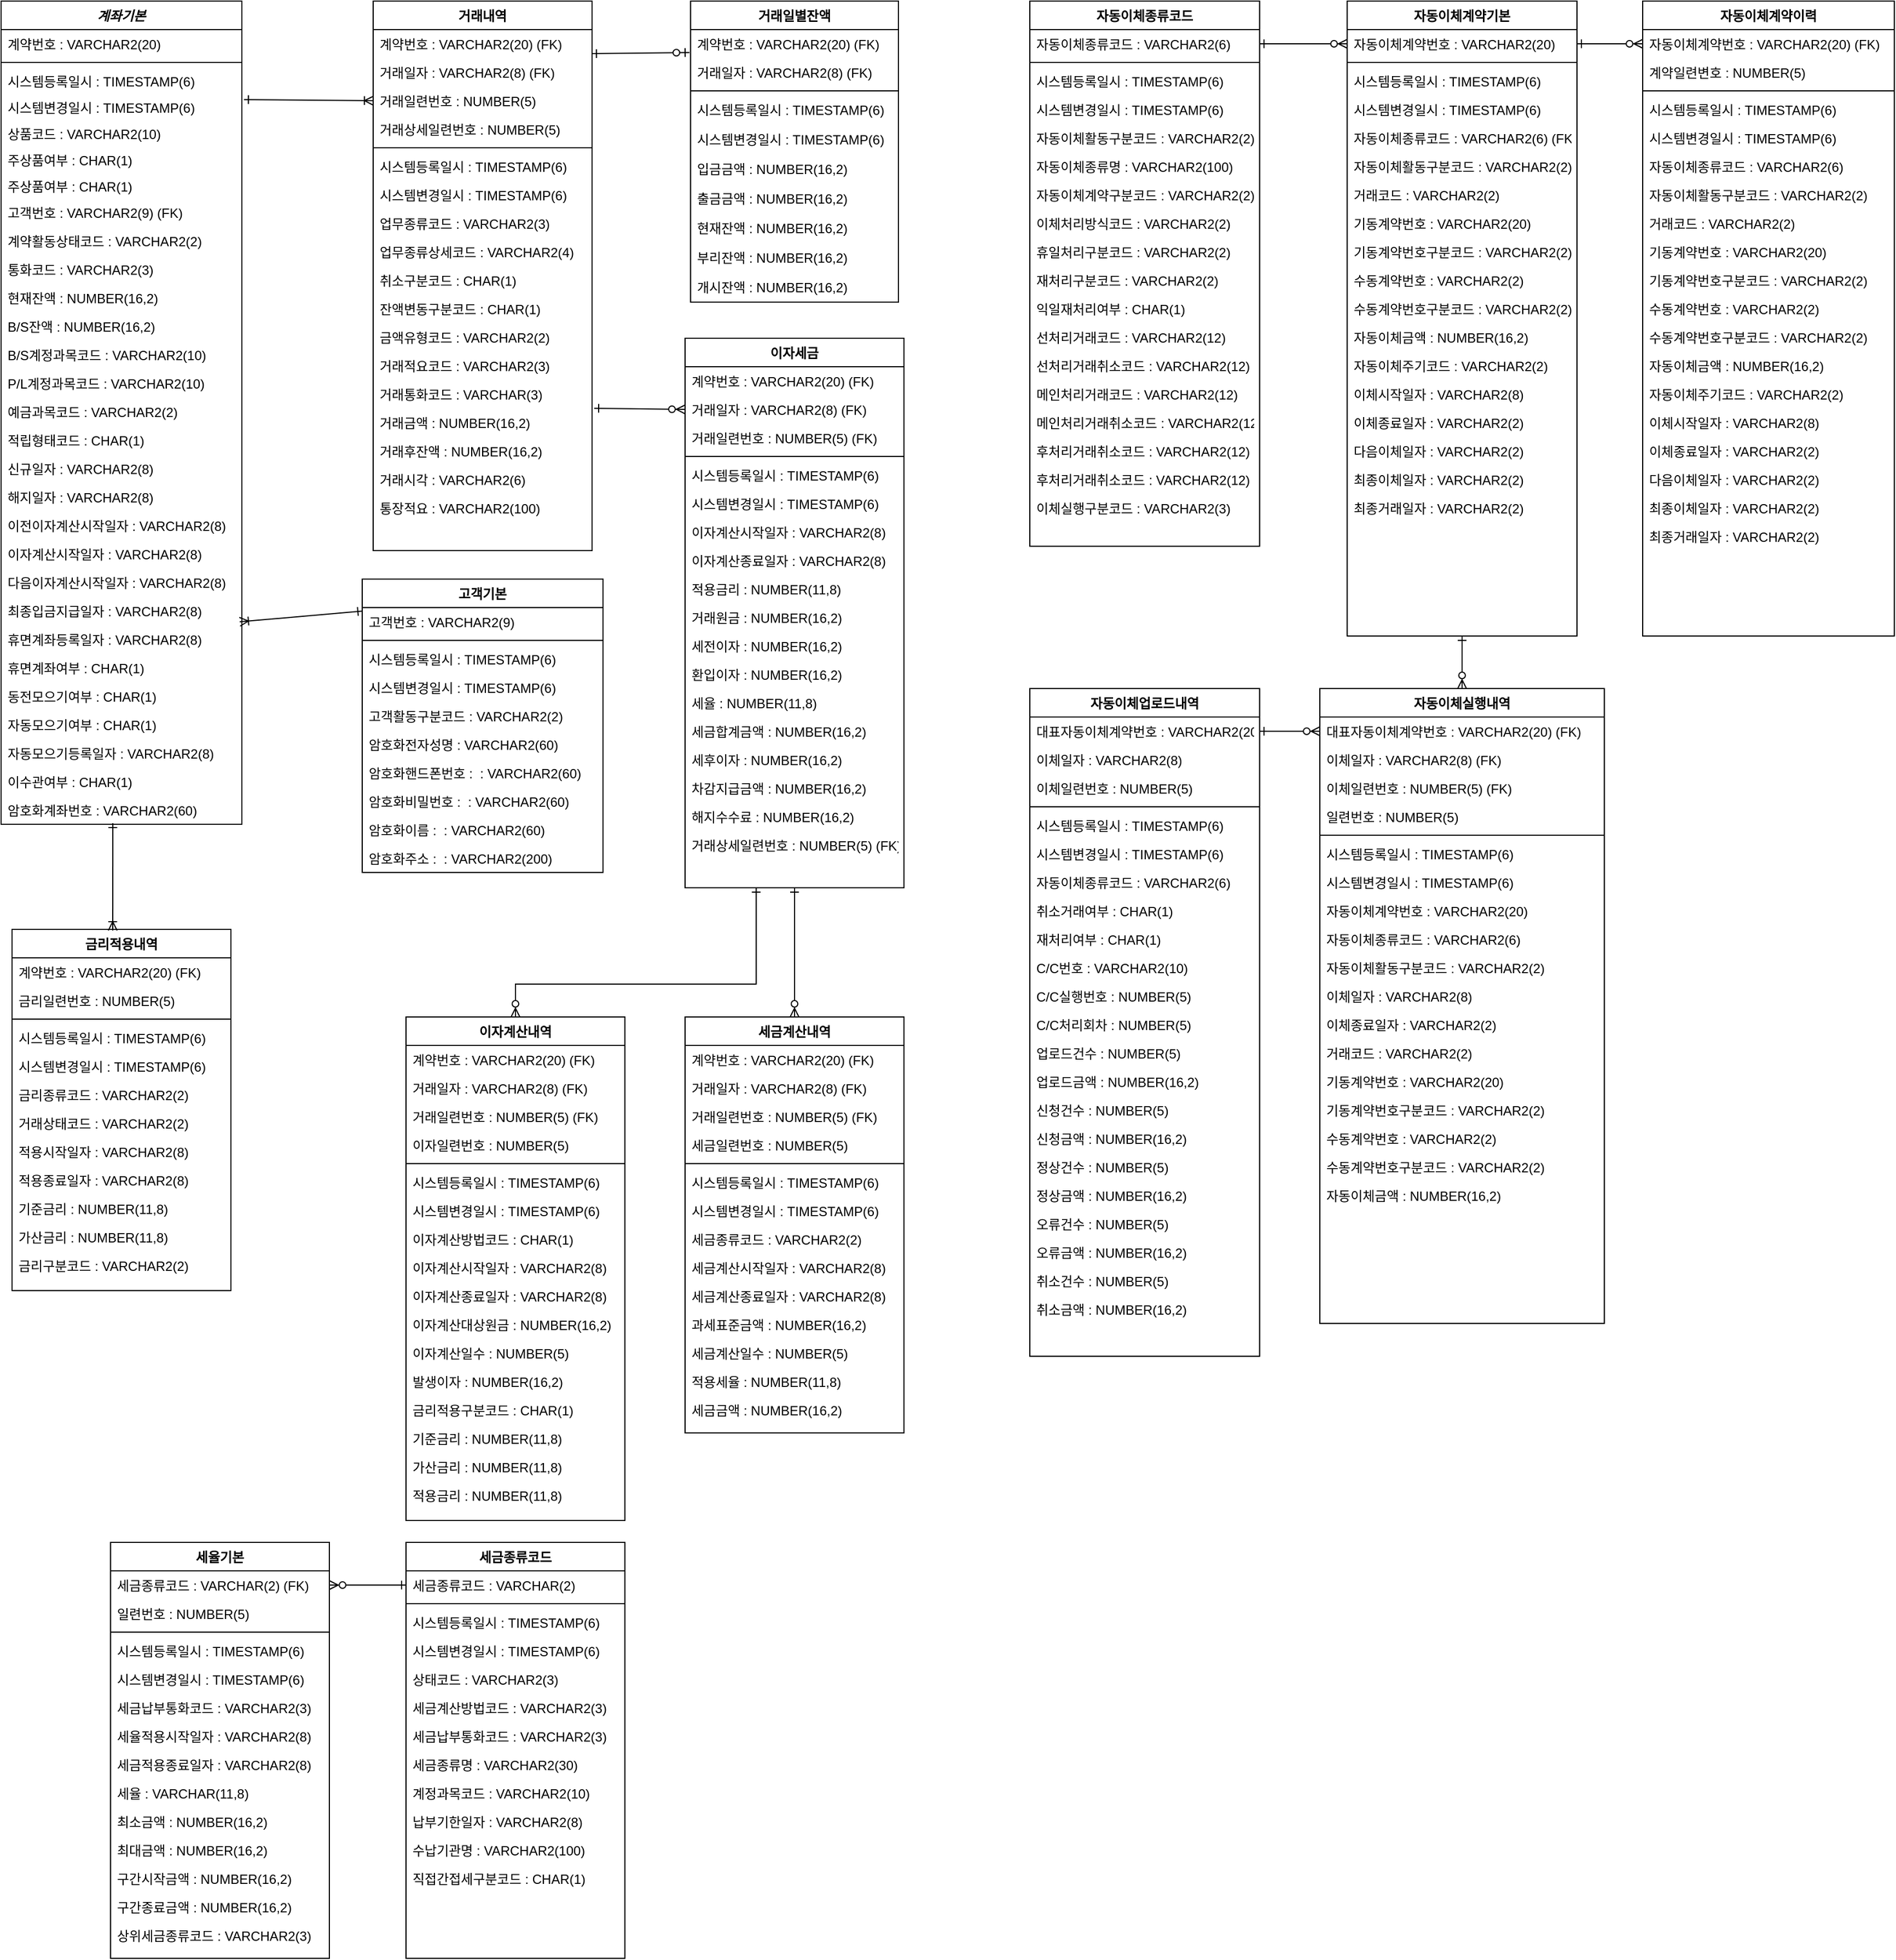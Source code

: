 <mxfile version="14.4.3" type="github">
  <diagram id="C5RBs43oDa-KdzZeNtuy" name="Page-1">
    <mxGraphModel dx="1422" dy="762" grid="1" gridSize="10" guides="1" tooltips="1" connect="1" arrows="1" fold="1" page="1" pageScale="1" pageWidth="1390" pageHeight="980" math="0" shadow="0">
      <root>
        <mxCell id="WIyWlLk6GJQsqaUBKTNV-0" />
        <mxCell id="WIyWlLk6GJQsqaUBKTNV-1" parent="WIyWlLk6GJQsqaUBKTNV-0" />
        <mxCell id="zkfFHV4jXpPFQw0GAbJ--0" value="계좌기본&#xa;" style="swimlane;fontStyle=3;align=center;verticalAlign=top;childLayout=stackLayout;horizontal=1;startSize=26;horizontalStack=0;resizeParent=1;resizeLast=0;collapsible=1;marginBottom=0;rounded=0;shadow=0;strokeWidth=1;" parent="WIyWlLk6GJQsqaUBKTNV-1" vertex="1">
          <mxGeometry x="20" y="32" width="220" height="752" as="geometry">
            <mxRectangle x="230" y="140" width="160" height="26" as="alternateBounds" />
          </mxGeometry>
        </mxCell>
        <mxCell id="zkfFHV4jXpPFQw0GAbJ--1" value="계약번호 : VARCHAR2(20)" style="text;align=left;verticalAlign=top;spacingLeft=4;spacingRight=4;overflow=hidden;rotatable=0;points=[[0,0.5],[1,0.5]];portConstraint=eastwest;" parent="zkfFHV4jXpPFQw0GAbJ--0" vertex="1">
          <mxGeometry y="26" width="220" height="26" as="geometry" />
        </mxCell>
        <mxCell id="zkfFHV4jXpPFQw0GAbJ--4" value="" style="line;html=1;strokeWidth=1;align=left;verticalAlign=middle;spacingTop=-1;spacingLeft=3;spacingRight=3;rotatable=0;labelPosition=right;points=[];portConstraint=eastwest;" parent="zkfFHV4jXpPFQw0GAbJ--0" vertex="1">
          <mxGeometry y="52" width="220" height="8" as="geometry" />
        </mxCell>
        <mxCell id="T4zctM7MsMs5SMgnD1SF-33" value="시스템등록일시 : TIMESTAMP(6)" style="text;align=left;verticalAlign=top;spacingLeft=4;spacingRight=4;overflow=hidden;rotatable=0;points=[[0,0.5],[1,0.5]];portConstraint=eastwest;" parent="zkfFHV4jXpPFQw0GAbJ--0" vertex="1">
          <mxGeometry y="60" width="220" height="24" as="geometry" />
        </mxCell>
        <mxCell id="T4zctM7MsMs5SMgnD1SF-31" value="시스템변경일시 : TIMESTAMP(6)&#xa;" style="text;align=left;verticalAlign=top;spacingLeft=4;spacingRight=4;overflow=hidden;rotatable=0;points=[[0,0.5],[1,0.5]];portConstraint=eastwest;" parent="zkfFHV4jXpPFQw0GAbJ--0" vertex="1">
          <mxGeometry y="84" width="220" height="24" as="geometry" />
        </mxCell>
        <mxCell id="T4zctM7MsMs5SMgnD1SF-32" value="상품코드 : VARCHAR2(10)" style="text;align=left;verticalAlign=top;spacingLeft=4;spacingRight=4;overflow=hidden;rotatable=0;points=[[0,0.5],[1,0.5]];portConstraint=eastwest;" parent="zkfFHV4jXpPFQw0GAbJ--0" vertex="1">
          <mxGeometry y="108" width="220" height="24" as="geometry" />
        </mxCell>
        <mxCell id="T4zctM7MsMs5SMgnD1SF-166" value="주상품여부 : CHAR(1)" style="text;align=left;verticalAlign=top;spacingLeft=4;spacingRight=4;overflow=hidden;rotatable=0;points=[[0,0.5],[1,0.5]];portConstraint=eastwest;" parent="zkfFHV4jXpPFQw0GAbJ--0" vertex="1">
          <mxGeometry y="132" width="220" height="24" as="geometry" />
        </mxCell>
        <mxCell id="lA73QzJkoZ0jvZdQi7zG-1" value="주상품여부 : CHAR(1)" style="text;align=left;verticalAlign=top;spacingLeft=4;spacingRight=4;overflow=hidden;rotatable=0;points=[[0,0.5],[1,0.5]];portConstraint=eastwest;" vertex="1" parent="zkfFHV4jXpPFQw0GAbJ--0">
          <mxGeometry y="156" width="220" height="24" as="geometry" />
        </mxCell>
        <mxCell id="T4zctM7MsMs5SMgnD1SF-4" value="고객번호 : VARCHAR2(9) (FK)" style="text;align=left;verticalAlign=top;spacingLeft=4;spacingRight=4;overflow=hidden;rotatable=0;points=[[0,0.5],[1,0.5]];portConstraint=eastwest;" parent="zkfFHV4jXpPFQw0GAbJ--0" vertex="1">
          <mxGeometry y="180" width="220" height="26" as="geometry" />
        </mxCell>
        <mxCell id="T4zctM7MsMs5SMgnD1SF-20" value="계약활동상태코드 : VARCHAR2(2)" style="text;align=left;verticalAlign=top;spacingLeft=4;spacingRight=4;overflow=hidden;rotatable=0;points=[[0,0.5],[1,0.5]];portConstraint=eastwest;" parent="zkfFHV4jXpPFQw0GAbJ--0" vertex="1">
          <mxGeometry y="206" width="220" height="26" as="geometry" />
        </mxCell>
        <mxCell id="T4zctM7MsMs5SMgnD1SF-21" value="통화코드 : VARCHAR2(3)" style="text;align=left;verticalAlign=top;spacingLeft=4;spacingRight=4;overflow=hidden;rotatable=0;points=[[0,0.5],[1,0.5]];portConstraint=eastwest;" parent="zkfFHV4jXpPFQw0GAbJ--0" vertex="1">
          <mxGeometry y="232" width="220" height="26" as="geometry" />
        </mxCell>
        <mxCell id="T4zctM7MsMs5SMgnD1SF-6" value="현재잔액 : NUMBER(16,2)" style="text;align=left;verticalAlign=top;spacingLeft=4;spacingRight=4;overflow=hidden;rotatable=0;points=[[0,0.5],[1,0.5]];portConstraint=eastwest;" parent="zkfFHV4jXpPFQw0GAbJ--0" vertex="1">
          <mxGeometry y="258" width="220" height="26" as="geometry" />
        </mxCell>
        <mxCell id="T4zctM7MsMs5SMgnD1SF-7" value="B/S잔액 : NUMBER(16,2)" style="text;align=left;verticalAlign=top;spacingLeft=4;spacingRight=4;overflow=hidden;rotatable=0;points=[[0,0.5],[1,0.5]];portConstraint=eastwest;" parent="zkfFHV4jXpPFQw0GAbJ--0" vertex="1">
          <mxGeometry y="284" width="220" height="26" as="geometry" />
        </mxCell>
        <mxCell id="T4zctM7MsMs5SMgnD1SF-8" value="B/S계정과목코드 : VARCHAR2(10)" style="text;align=left;verticalAlign=top;spacingLeft=4;spacingRight=4;overflow=hidden;rotatable=0;points=[[0,0.5],[1,0.5]];portConstraint=eastwest;" parent="zkfFHV4jXpPFQw0GAbJ--0" vertex="1">
          <mxGeometry y="310" width="220" height="26" as="geometry" />
        </mxCell>
        <mxCell id="T4zctM7MsMs5SMgnD1SF-9" value="P/L계정과목코드 : VARCHAR2(10)" style="text;align=left;verticalAlign=top;spacingLeft=4;spacingRight=4;overflow=hidden;rotatable=0;points=[[0,0.5],[1,0.5]];portConstraint=eastwest;" parent="zkfFHV4jXpPFQw0GAbJ--0" vertex="1">
          <mxGeometry y="336" width="220" height="26" as="geometry" />
        </mxCell>
        <mxCell id="T4zctM7MsMs5SMgnD1SF-10" value="예금과목코드 : VARCHAR2(2)" style="text;align=left;verticalAlign=top;spacingLeft=4;spacingRight=4;overflow=hidden;rotatable=0;points=[[0,0.5],[1,0.5]];portConstraint=eastwest;" parent="zkfFHV4jXpPFQw0GAbJ--0" vertex="1">
          <mxGeometry y="362" width="220" height="26" as="geometry" />
        </mxCell>
        <mxCell id="T4zctM7MsMs5SMgnD1SF-11" value="적립형태코드 : CHAR(1)" style="text;align=left;verticalAlign=top;spacingLeft=4;spacingRight=4;overflow=hidden;rotatable=0;points=[[0,0.5],[1,0.5]];portConstraint=eastwest;" parent="zkfFHV4jXpPFQw0GAbJ--0" vertex="1">
          <mxGeometry y="388" width="220" height="26" as="geometry" />
        </mxCell>
        <mxCell id="T4zctM7MsMs5SMgnD1SF-5" value="신규일자 : VARCHAR2(8)" style="text;align=left;verticalAlign=top;spacingLeft=4;spacingRight=4;overflow=hidden;rotatable=0;points=[[0,0.5],[1,0.5]];portConstraint=eastwest;" parent="zkfFHV4jXpPFQw0GAbJ--0" vertex="1">
          <mxGeometry y="414" width="220" height="26" as="geometry" />
        </mxCell>
        <mxCell id="T4zctM7MsMs5SMgnD1SF-12" value="해지일자 : VARCHAR2(8)" style="text;align=left;verticalAlign=top;spacingLeft=4;spacingRight=4;overflow=hidden;rotatable=0;points=[[0,0.5],[1,0.5]];portConstraint=eastwest;" parent="zkfFHV4jXpPFQw0GAbJ--0" vertex="1">
          <mxGeometry y="440" width="220" height="26" as="geometry" />
        </mxCell>
        <mxCell id="T4zctM7MsMs5SMgnD1SF-13" value="이전이자계산시작일자 : VARCHAR2(8)" style="text;align=left;verticalAlign=top;spacingLeft=4;spacingRight=4;overflow=hidden;rotatable=0;points=[[0,0.5],[1,0.5]];portConstraint=eastwest;" parent="zkfFHV4jXpPFQw0GAbJ--0" vertex="1">
          <mxGeometry y="466" width="220" height="26" as="geometry" />
        </mxCell>
        <mxCell id="T4zctM7MsMs5SMgnD1SF-14" value="이자계산시작일자 : VARCHAR2(8)" style="text;align=left;verticalAlign=top;spacingLeft=4;spacingRight=4;overflow=hidden;rotatable=0;points=[[0,0.5],[1,0.5]];portConstraint=eastwest;" parent="zkfFHV4jXpPFQw0GAbJ--0" vertex="1">
          <mxGeometry y="492" width="220" height="26" as="geometry" />
        </mxCell>
        <mxCell id="T4zctM7MsMs5SMgnD1SF-15" value="다음이자계산시작일자 : VARCHAR2(8)" style="text;align=left;verticalAlign=top;spacingLeft=4;spacingRight=4;overflow=hidden;rotatable=0;points=[[0,0.5],[1,0.5]];portConstraint=eastwest;" parent="zkfFHV4jXpPFQw0GAbJ--0" vertex="1">
          <mxGeometry y="518" width="220" height="26" as="geometry" />
        </mxCell>
        <mxCell id="T4zctM7MsMs5SMgnD1SF-19" value="최종입금지급일자 : VARCHAR2(8)" style="text;align=left;verticalAlign=top;spacingLeft=4;spacingRight=4;overflow=hidden;rotatable=0;points=[[0,0.5],[1,0.5]];portConstraint=eastwest;" parent="zkfFHV4jXpPFQw0GAbJ--0" vertex="1">
          <mxGeometry y="544" width="220" height="26" as="geometry" />
        </mxCell>
        <mxCell id="T4zctM7MsMs5SMgnD1SF-16" value="휴면계좌등록일자 : VARCHAR2(8)" style="text;align=left;verticalAlign=top;spacingLeft=4;spacingRight=4;overflow=hidden;rotatable=0;points=[[0,0.5],[1,0.5]];portConstraint=eastwest;" parent="zkfFHV4jXpPFQw0GAbJ--0" vertex="1">
          <mxGeometry y="570" width="220" height="26" as="geometry" />
        </mxCell>
        <mxCell id="T4zctM7MsMs5SMgnD1SF-18" value="휴면계좌여부 : CHAR(1)" style="text;align=left;verticalAlign=top;spacingLeft=4;spacingRight=4;overflow=hidden;rotatable=0;points=[[0,0.5],[1,0.5]];portConstraint=eastwest;" parent="zkfFHV4jXpPFQw0GAbJ--0" vertex="1">
          <mxGeometry y="596" width="220" height="26" as="geometry" />
        </mxCell>
        <mxCell id="T4zctM7MsMs5SMgnD1SF-164" value="동전모으기여부 : CHAR(1)" style="text;align=left;verticalAlign=top;spacingLeft=4;spacingRight=4;overflow=hidden;rotatable=0;points=[[0,0.5],[1,0.5]];portConstraint=eastwest;" parent="zkfFHV4jXpPFQw0GAbJ--0" vertex="1">
          <mxGeometry y="622" width="220" height="26" as="geometry" />
        </mxCell>
        <mxCell id="T4zctM7MsMs5SMgnD1SF-163" value="자동모으기여부 : CHAR(1)" style="text;align=left;verticalAlign=top;spacingLeft=4;spacingRight=4;overflow=hidden;rotatable=0;points=[[0,0.5],[1,0.5]];portConstraint=eastwest;" parent="zkfFHV4jXpPFQw0GAbJ--0" vertex="1">
          <mxGeometry y="648" width="220" height="26" as="geometry" />
        </mxCell>
        <mxCell id="T4zctM7MsMs5SMgnD1SF-165" value="자동모으기등록일자 : VARCHAR2(8)" style="text;align=left;verticalAlign=top;spacingLeft=4;spacingRight=4;overflow=hidden;rotatable=0;points=[[0,0.5],[1,0.5]];portConstraint=eastwest;" parent="zkfFHV4jXpPFQw0GAbJ--0" vertex="1">
          <mxGeometry y="674" width="220" height="26" as="geometry" />
        </mxCell>
        <mxCell id="T4zctM7MsMs5SMgnD1SF-362" value="이수관여부 : CHAR(1)" style="text;align=left;verticalAlign=top;spacingLeft=4;spacingRight=4;overflow=hidden;rotatable=0;points=[[0,0.5],[1,0.5]];portConstraint=eastwest;" parent="zkfFHV4jXpPFQw0GAbJ--0" vertex="1">
          <mxGeometry y="700" width="220" height="26" as="geometry" />
        </mxCell>
        <mxCell id="T4zctM7MsMs5SMgnD1SF-363" value="암호화계좌번호 : VARCHAR2(60)" style="text;align=left;verticalAlign=top;spacingLeft=4;spacingRight=4;overflow=hidden;rotatable=0;points=[[0,0.5],[1,0.5]];portConstraint=eastwest;" parent="zkfFHV4jXpPFQw0GAbJ--0" vertex="1">
          <mxGeometry y="726" width="220" height="26" as="geometry" />
        </mxCell>
        <mxCell id="zkfFHV4jXpPFQw0GAbJ--6" value="고객기본" style="swimlane;fontStyle=1;align=center;verticalAlign=top;childLayout=stackLayout;horizontal=1;startSize=26;horizontalStack=0;resizeParent=1;resizeLast=0;collapsible=1;marginBottom=0;rounded=0;shadow=0;strokeWidth=1;" parent="WIyWlLk6GJQsqaUBKTNV-1" vertex="1">
          <mxGeometry x="350" y="560" width="220" height="268" as="geometry">
            <mxRectangle x="130" y="380" width="160" height="26" as="alternateBounds" />
          </mxGeometry>
        </mxCell>
        <mxCell id="zkfFHV4jXpPFQw0GAbJ--7" value="고객번호 : VARCHAR2(9)" style="text;align=left;verticalAlign=top;spacingLeft=4;spacingRight=4;overflow=hidden;rotatable=0;points=[[0,0.5],[1,0.5]];portConstraint=eastwest;" parent="zkfFHV4jXpPFQw0GAbJ--6" vertex="1">
          <mxGeometry y="26" width="220" height="26" as="geometry" />
        </mxCell>
        <mxCell id="zkfFHV4jXpPFQw0GAbJ--9" value="" style="line;html=1;strokeWidth=1;align=left;verticalAlign=middle;spacingTop=-1;spacingLeft=3;spacingRight=3;rotatable=0;labelPosition=right;points=[];portConstraint=eastwest;" parent="zkfFHV4jXpPFQw0GAbJ--6" vertex="1">
          <mxGeometry y="52" width="220" height="8" as="geometry" />
        </mxCell>
        <mxCell id="zkfFHV4jXpPFQw0GAbJ--10" value="시스템등록일시 : TIMESTAMP(6)" style="text;align=left;verticalAlign=top;spacingLeft=4;spacingRight=4;overflow=hidden;rotatable=0;points=[[0,0.5],[1,0.5]];portConstraint=eastwest;fontStyle=0" parent="zkfFHV4jXpPFQw0GAbJ--6" vertex="1">
          <mxGeometry y="60" width="220" height="26" as="geometry" />
        </mxCell>
        <mxCell id="lA73QzJkoZ0jvZdQi7zG-33" value="시스템변경일시 : TIMESTAMP(6)&#xa;" style="text;align=left;verticalAlign=top;spacingLeft=4;spacingRight=4;overflow=hidden;rotatable=0;points=[[0,0.5],[1,0.5]];portConstraint=eastwest;fontStyle=0" vertex="1" parent="zkfFHV4jXpPFQw0GAbJ--6">
          <mxGeometry y="86" width="220" height="26" as="geometry" />
        </mxCell>
        <mxCell id="lA73QzJkoZ0jvZdQi7zG-34" value="고객활동구분코드 : VARCHAR2(2)" style="text;align=left;verticalAlign=top;spacingLeft=4;spacingRight=4;overflow=hidden;rotatable=0;points=[[0,0.5],[1,0.5]];portConstraint=eastwest;fontStyle=0" vertex="1" parent="zkfFHV4jXpPFQw0GAbJ--6">
          <mxGeometry y="112" width="220" height="26" as="geometry" />
        </mxCell>
        <mxCell id="lA73QzJkoZ0jvZdQi7zG-35" value="암호화전자성명 : VARCHAR2(60)" style="text;align=left;verticalAlign=top;spacingLeft=4;spacingRight=4;overflow=hidden;rotatable=0;points=[[0,0.5],[1,0.5]];portConstraint=eastwest;fontStyle=0" vertex="1" parent="zkfFHV4jXpPFQw0GAbJ--6">
          <mxGeometry y="138" width="220" height="26" as="geometry" />
        </mxCell>
        <mxCell id="zkfFHV4jXpPFQw0GAbJ--11" value="암호화핸드폰번호 :  : VARCHAR2(60)" style="text;align=left;verticalAlign=top;spacingLeft=4;spacingRight=4;overflow=hidden;rotatable=0;points=[[0,0.5],[1,0.5]];portConstraint=eastwest;" parent="zkfFHV4jXpPFQw0GAbJ--6" vertex="1">
          <mxGeometry y="164" width="220" height="26" as="geometry" />
        </mxCell>
        <mxCell id="lA73QzJkoZ0jvZdQi7zG-36" value="암호화비밀번호 :  : VARCHAR2(60)" style="text;align=left;verticalAlign=top;spacingLeft=4;spacingRight=4;overflow=hidden;rotatable=0;points=[[0,0.5],[1,0.5]];portConstraint=eastwest;" vertex="1" parent="zkfFHV4jXpPFQw0GAbJ--6">
          <mxGeometry y="190" width="220" height="26" as="geometry" />
        </mxCell>
        <mxCell id="lA73QzJkoZ0jvZdQi7zG-37" value="암호화이름 :  : VARCHAR2(60)" style="text;align=left;verticalAlign=top;spacingLeft=4;spacingRight=4;overflow=hidden;rotatable=0;points=[[0,0.5],[1,0.5]];portConstraint=eastwest;" vertex="1" parent="zkfFHV4jXpPFQw0GAbJ--6">
          <mxGeometry y="216" width="220" height="26" as="geometry" />
        </mxCell>
        <mxCell id="lA73QzJkoZ0jvZdQi7zG-38" value="암호화주소 :  : VARCHAR2(200)" style="text;align=left;verticalAlign=top;spacingLeft=4;spacingRight=4;overflow=hidden;rotatable=0;points=[[0,0.5],[1,0.5]];portConstraint=eastwest;" vertex="1" parent="zkfFHV4jXpPFQw0GAbJ--6">
          <mxGeometry y="242" width="220" height="26" as="geometry" />
        </mxCell>
        <mxCell id="zkfFHV4jXpPFQw0GAbJ--13" value="거래내역" style="swimlane;fontStyle=1;align=center;verticalAlign=top;childLayout=stackLayout;horizontal=1;startSize=26;horizontalStack=0;resizeParent=1;resizeLast=0;collapsible=1;marginBottom=0;rounded=0;shadow=0;strokeWidth=1;" parent="WIyWlLk6GJQsqaUBKTNV-1" vertex="1">
          <mxGeometry x="360" y="32" width="200" height="502" as="geometry">
            <mxRectangle x="340" y="380" width="170" height="26" as="alternateBounds" />
          </mxGeometry>
        </mxCell>
        <mxCell id="T4zctM7MsMs5SMgnD1SF-29" value="계약번호 : VARCHAR2(20) (FK)" style="text;align=left;verticalAlign=top;spacingLeft=4;spacingRight=4;overflow=hidden;rotatable=0;points=[[0,0.5],[1,0.5]];portConstraint=eastwest;" parent="zkfFHV4jXpPFQw0GAbJ--13" vertex="1">
          <mxGeometry y="26" width="200" height="26" as="geometry" />
        </mxCell>
        <mxCell id="zkfFHV4jXpPFQw0GAbJ--14" value="거래일자 : VARCHAR2(8) (FK)" style="text;align=left;verticalAlign=top;spacingLeft=4;spacingRight=4;overflow=hidden;rotatable=0;points=[[0,0.5],[1,0.5]];portConstraint=eastwest;" parent="zkfFHV4jXpPFQw0GAbJ--13" vertex="1">
          <mxGeometry y="52" width="200" height="26" as="geometry" />
        </mxCell>
        <mxCell id="T4zctM7MsMs5SMgnD1SF-27" value="거래일련번호 : NUMBER(5)" style="text;align=left;verticalAlign=top;spacingLeft=4;spacingRight=4;overflow=hidden;rotatable=0;points=[[0,0.5],[1,0.5]];portConstraint=eastwest;" parent="zkfFHV4jXpPFQw0GAbJ--13" vertex="1">
          <mxGeometry y="78" width="200" height="26" as="geometry" />
        </mxCell>
        <mxCell id="T4zctM7MsMs5SMgnD1SF-28" value="거래상세일련번호 : NUMBER(5)" style="text;align=left;verticalAlign=top;spacingLeft=4;spacingRight=4;overflow=hidden;rotatable=0;points=[[0,0.5],[1,0.5]];portConstraint=eastwest;" parent="zkfFHV4jXpPFQw0GAbJ--13" vertex="1">
          <mxGeometry y="104" width="200" height="26" as="geometry" />
        </mxCell>
        <mxCell id="zkfFHV4jXpPFQw0GAbJ--15" value="" style="line;html=1;strokeWidth=1;align=left;verticalAlign=middle;spacingTop=-1;spacingLeft=3;spacingRight=3;rotatable=0;labelPosition=right;points=[];portConstraint=eastwest;" parent="zkfFHV4jXpPFQw0GAbJ--13" vertex="1">
          <mxGeometry y="130" width="200" height="8" as="geometry" />
        </mxCell>
        <mxCell id="T4zctM7MsMs5SMgnD1SF-30" value="시스템등록일시 : TIMESTAMP(6)" style="text;align=left;verticalAlign=top;spacingLeft=4;spacingRight=4;overflow=hidden;rotatable=0;points=[[0,0.5],[1,0.5]];portConstraint=eastwest;" parent="zkfFHV4jXpPFQw0GAbJ--13" vertex="1">
          <mxGeometry y="138" width="200" height="26" as="geometry" />
        </mxCell>
        <mxCell id="T4zctM7MsMs5SMgnD1SF-34" value="시스템변경일시 : TIMESTAMP(6)&#xa;" style="text;align=left;verticalAlign=top;spacingLeft=4;spacingRight=4;overflow=hidden;rotatable=0;points=[[0,0.5],[1,0.5]];portConstraint=eastwest;" parent="zkfFHV4jXpPFQw0GAbJ--13" vertex="1">
          <mxGeometry y="164" width="200" height="26" as="geometry" />
        </mxCell>
        <mxCell id="T4zctM7MsMs5SMgnD1SF-46" value="업무종류코드 : VARCHAR2(3)" style="text;align=left;verticalAlign=top;spacingLeft=4;spacingRight=4;overflow=hidden;rotatable=0;points=[[0,0.5],[1,0.5]];portConstraint=eastwest;" parent="zkfFHV4jXpPFQw0GAbJ--13" vertex="1">
          <mxGeometry y="190" width="200" height="26" as="geometry" />
        </mxCell>
        <mxCell id="T4zctM7MsMs5SMgnD1SF-48" value="업무종류상세코드 : VARCHAR2(4)" style="text;align=left;verticalAlign=top;spacingLeft=4;spacingRight=4;overflow=hidden;rotatable=0;points=[[0,0.5],[1,0.5]];portConstraint=eastwest;" parent="zkfFHV4jXpPFQw0GAbJ--13" vertex="1">
          <mxGeometry y="216" width="200" height="26" as="geometry" />
        </mxCell>
        <mxCell id="T4zctM7MsMs5SMgnD1SF-35" value="취소구분코드 : CHAR(1)" style="text;align=left;verticalAlign=top;spacingLeft=4;spacingRight=4;overflow=hidden;rotatable=0;points=[[0,0.5],[1,0.5]];portConstraint=eastwest;" parent="zkfFHV4jXpPFQw0GAbJ--13" vertex="1">
          <mxGeometry y="242" width="200" height="26" as="geometry" />
        </mxCell>
        <mxCell id="T4zctM7MsMs5SMgnD1SF-39" value="잔액변동구분코드 : CHAR(1)" style="text;align=left;verticalAlign=top;spacingLeft=4;spacingRight=4;overflow=hidden;rotatable=0;points=[[0,0.5],[1,0.5]];portConstraint=eastwest;" parent="zkfFHV4jXpPFQw0GAbJ--13" vertex="1">
          <mxGeometry y="268" width="200" height="26" as="geometry" />
        </mxCell>
        <mxCell id="T4zctM7MsMs5SMgnD1SF-47" value="금액유형코드 : VARCHAR2(2)" style="text;align=left;verticalAlign=top;spacingLeft=4;spacingRight=4;overflow=hidden;rotatable=0;points=[[0,0.5],[1,0.5]];portConstraint=eastwest;" parent="zkfFHV4jXpPFQw0GAbJ--13" vertex="1">
          <mxGeometry y="294" width="200" height="26" as="geometry" />
        </mxCell>
        <mxCell id="T4zctM7MsMs5SMgnD1SF-49" value="거래적요코드 : VARCHAR2(3)" style="text;align=left;verticalAlign=top;spacingLeft=4;spacingRight=4;overflow=hidden;rotatable=0;points=[[0,0.5],[1,0.5]];portConstraint=eastwest;" parent="zkfFHV4jXpPFQw0GAbJ--13" vertex="1">
          <mxGeometry y="320" width="200" height="26" as="geometry" />
        </mxCell>
        <mxCell id="T4zctM7MsMs5SMgnD1SF-40" value="거래통화코드 : VARCHAR(3)" style="text;align=left;verticalAlign=top;spacingLeft=4;spacingRight=4;overflow=hidden;rotatable=0;points=[[0,0.5],[1,0.5]];portConstraint=eastwest;" parent="zkfFHV4jXpPFQw0GAbJ--13" vertex="1">
          <mxGeometry y="346" width="200" height="26" as="geometry" />
        </mxCell>
        <mxCell id="T4zctM7MsMs5SMgnD1SF-41" value="거래금액 : NUMBER(16,2)" style="text;align=left;verticalAlign=top;spacingLeft=4;spacingRight=4;overflow=hidden;rotatable=0;points=[[0,0.5],[1,0.5]];portConstraint=eastwest;" parent="zkfFHV4jXpPFQw0GAbJ--13" vertex="1">
          <mxGeometry y="372" width="200" height="26" as="geometry" />
        </mxCell>
        <mxCell id="T4zctM7MsMs5SMgnD1SF-42" value="거래후잔액 : NUMBER(16,2)" style="text;align=left;verticalAlign=top;spacingLeft=4;spacingRight=4;overflow=hidden;rotatable=0;points=[[0,0.5],[1,0.5]];portConstraint=eastwest;" parent="zkfFHV4jXpPFQw0GAbJ--13" vertex="1">
          <mxGeometry y="398" width="200" height="26" as="geometry" />
        </mxCell>
        <mxCell id="T4zctM7MsMs5SMgnD1SF-43" value="거래시각 : VARCHAR2(6)" style="text;align=left;verticalAlign=top;spacingLeft=4;spacingRight=4;overflow=hidden;rotatable=0;points=[[0,0.5],[1,0.5]];portConstraint=eastwest;" parent="zkfFHV4jXpPFQw0GAbJ--13" vertex="1">
          <mxGeometry y="424" width="200" height="26" as="geometry" />
        </mxCell>
        <mxCell id="T4zctM7MsMs5SMgnD1SF-44" value="통장적요 : VARCHAR2(100)" style="text;align=left;verticalAlign=top;spacingLeft=4;spacingRight=4;overflow=hidden;rotatable=0;points=[[0,0.5],[1,0.5]];portConstraint=eastwest;" parent="zkfFHV4jXpPFQw0GAbJ--13" vertex="1">
          <mxGeometry y="450" width="200" height="26" as="geometry" />
        </mxCell>
        <mxCell id="T4zctM7MsMs5SMgnD1SF-37" value="" style="endArrow=ERoneToMany;html=1;exitX=1.009;exitY=0.25;exitDx=0;exitDy=0;entryX=0;entryY=0.5;entryDx=0;entryDy=0;rounded=0;exitPerimeter=0;endFill=0;startArrow=ERone;startFill=0;" parent="WIyWlLk6GJQsqaUBKTNV-1" edge="1">
          <mxGeometry x="-0.876" y="9" width="50" height="50" relative="1" as="geometry">
            <mxPoint x="241.98" y="122" as="sourcePoint" />
            <mxPoint x="360" y="123" as="targetPoint" />
            <mxPoint as="offset" />
          </mxGeometry>
        </mxCell>
        <mxCell id="T4zctM7MsMs5SMgnD1SF-54" value="거래일별잔액" style="swimlane;fontStyle=1;align=center;verticalAlign=top;childLayout=stackLayout;horizontal=1;startSize=26;horizontalStack=0;resizeParent=1;resizeParentMax=0;resizeLast=0;collapsible=1;marginBottom=0;" parent="WIyWlLk6GJQsqaUBKTNV-1" vertex="1">
          <mxGeometry x="650" y="32" width="190" height="275" as="geometry" />
        </mxCell>
        <mxCell id="T4zctM7MsMs5SMgnD1SF-55" value="계약번호 : VARCHAR2(20) (FK)" style="text;strokeColor=none;fillColor=none;align=left;verticalAlign=top;spacingLeft=4;spacingRight=4;overflow=hidden;rotatable=0;points=[[0,0.5],[1,0.5]];portConstraint=eastwest;" parent="T4zctM7MsMs5SMgnD1SF-54" vertex="1">
          <mxGeometry y="26" width="190" height="26" as="geometry" />
        </mxCell>
        <mxCell id="T4zctM7MsMs5SMgnD1SF-58" value="거래일자 : VARCHAR2(8) (FK)" style="text;strokeColor=none;fillColor=none;align=left;verticalAlign=top;spacingLeft=4;spacingRight=4;overflow=hidden;rotatable=0;points=[[0,0.5],[1,0.5]];portConstraint=eastwest;" parent="T4zctM7MsMs5SMgnD1SF-54" vertex="1">
          <mxGeometry y="52" width="190" height="26" as="geometry" />
        </mxCell>
        <mxCell id="T4zctM7MsMs5SMgnD1SF-56" value="" style="line;strokeWidth=1;fillColor=none;align=left;verticalAlign=middle;spacingTop=-1;spacingLeft=3;spacingRight=3;rotatable=0;labelPosition=right;points=[];portConstraint=eastwest;" parent="T4zctM7MsMs5SMgnD1SF-54" vertex="1">
          <mxGeometry y="78" width="190" height="8" as="geometry" />
        </mxCell>
        <mxCell id="T4zctM7MsMs5SMgnD1SF-60" value="시스템등록일시 : TIMESTAMP(6)" style="text;strokeColor=none;fillColor=none;align=left;verticalAlign=top;spacingLeft=4;spacingRight=4;overflow=hidden;rotatable=0;points=[[0,0.5],[1,0.5]];portConstraint=eastwest;" parent="T4zctM7MsMs5SMgnD1SF-54" vertex="1">
          <mxGeometry y="86" width="190" height="27" as="geometry" />
        </mxCell>
        <mxCell id="T4zctM7MsMs5SMgnD1SF-61" value="시스템변경일시 : TIMESTAMP(6)" style="text;strokeColor=none;fillColor=none;align=left;verticalAlign=top;spacingLeft=4;spacingRight=4;overflow=hidden;rotatable=0;points=[[0,0.5],[1,0.5]];portConstraint=eastwest;" parent="T4zctM7MsMs5SMgnD1SF-54" vertex="1">
          <mxGeometry y="113" width="190" height="27" as="geometry" />
        </mxCell>
        <mxCell id="T4zctM7MsMs5SMgnD1SF-62" value="입금금액 : NUMBER(16,2)" style="text;strokeColor=none;fillColor=none;align=left;verticalAlign=top;spacingLeft=4;spacingRight=4;overflow=hidden;rotatable=0;points=[[0,0.5],[1,0.5]];portConstraint=eastwest;" parent="T4zctM7MsMs5SMgnD1SF-54" vertex="1">
          <mxGeometry y="140" width="190" height="27" as="geometry" />
        </mxCell>
        <mxCell id="T4zctM7MsMs5SMgnD1SF-63" value="출금금액 : NUMBER(16,2)" style="text;strokeColor=none;fillColor=none;align=left;verticalAlign=top;spacingLeft=4;spacingRight=4;overflow=hidden;rotatable=0;points=[[0,0.5],[1,0.5]];portConstraint=eastwest;" parent="T4zctM7MsMs5SMgnD1SF-54" vertex="1">
          <mxGeometry y="167" width="190" height="27" as="geometry" />
        </mxCell>
        <mxCell id="T4zctM7MsMs5SMgnD1SF-64" value="현재잔액 : NUMBER(16,2)" style="text;strokeColor=none;fillColor=none;align=left;verticalAlign=top;spacingLeft=4;spacingRight=4;overflow=hidden;rotatable=0;points=[[0,0.5],[1,0.5]];portConstraint=eastwest;" parent="T4zctM7MsMs5SMgnD1SF-54" vertex="1">
          <mxGeometry y="194" width="190" height="27" as="geometry" />
        </mxCell>
        <mxCell id="T4zctM7MsMs5SMgnD1SF-65" value="부리잔액 : NUMBER(16,2)" style="text;strokeColor=none;fillColor=none;align=left;verticalAlign=top;spacingLeft=4;spacingRight=4;overflow=hidden;rotatable=0;points=[[0,0.5],[1,0.5]];portConstraint=eastwest;" parent="T4zctM7MsMs5SMgnD1SF-54" vertex="1">
          <mxGeometry y="221" width="190" height="27" as="geometry" />
        </mxCell>
        <mxCell id="T4zctM7MsMs5SMgnD1SF-66" value="개시잔액 : NUMBER(16,2)" style="text;strokeColor=none;fillColor=none;align=left;verticalAlign=top;spacingLeft=4;spacingRight=4;overflow=hidden;rotatable=0;points=[[0,0.5],[1,0.5]];portConstraint=eastwest;" parent="T4zctM7MsMs5SMgnD1SF-54" vertex="1">
          <mxGeometry y="248" width="190" height="27" as="geometry" />
        </mxCell>
        <mxCell id="T4zctM7MsMs5SMgnD1SF-67" value="이자세금" style="swimlane;fontStyle=1;align=center;verticalAlign=top;childLayout=stackLayout;horizontal=1;startSize=26;horizontalStack=0;resizeParent=1;resizeLast=0;collapsible=1;marginBottom=0;rounded=0;shadow=0;strokeWidth=1;" parent="WIyWlLk6GJQsqaUBKTNV-1" vertex="1">
          <mxGeometry x="645" y="340" width="200" height="502" as="geometry">
            <mxRectangle x="340" y="380" width="170" height="26" as="alternateBounds" />
          </mxGeometry>
        </mxCell>
        <mxCell id="T4zctM7MsMs5SMgnD1SF-68" value="계약번호 : VARCHAR2(20) (FK)" style="text;align=left;verticalAlign=top;spacingLeft=4;spacingRight=4;overflow=hidden;rotatable=0;points=[[0,0.5],[1,0.5]];portConstraint=eastwest;" parent="T4zctM7MsMs5SMgnD1SF-67" vertex="1">
          <mxGeometry y="26" width="200" height="26" as="geometry" />
        </mxCell>
        <mxCell id="T4zctM7MsMs5SMgnD1SF-69" value="거래일자 : VARCHAR2(8) (FK)" style="text;align=left;verticalAlign=top;spacingLeft=4;spacingRight=4;overflow=hidden;rotatable=0;points=[[0,0.5],[1,0.5]];portConstraint=eastwest;" parent="T4zctM7MsMs5SMgnD1SF-67" vertex="1">
          <mxGeometry y="52" width="200" height="26" as="geometry" />
        </mxCell>
        <mxCell id="T4zctM7MsMs5SMgnD1SF-70" value="거래일련번호 : NUMBER(5) (FK)" style="text;align=left;verticalAlign=top;spacingLeft=4;spacingRight=4;overflow=hidden;rotatable=0;points=[[0,0.5],[1,0.5]];portConstraint=eastwest;" parent="T4zctM7MsMs5SMgnD1SF-67" vertex="1">
          <mxGeometry y="78" width="200" height="26" as="geometry" />
        </mxCell>
        <mxCell id="T4zctM7MsMs5SMgnD1SF-72" value="" style="line;html=1;strokeWidth=1;align=left;verticalAlign=middle;spacingTop=-1;spacingLeft=3;spacingRight=3;rotatable=0;labelPosition=right;points=[];portConstraint=eastwest;" parent="T4zctM7MsMs5SMgnD1SF-67" vertex="1">
          <mxGeometry y="104" width="200" height="8" as="geometry" />
        </mxCell>
        <mxCell id="T4zctM7MsMs5SMgnD1SF-73" value="시스템등록일시 : TIMESTAMP(6)" style="text;align=left;verticalAlign=top;spacingLeft=4;spacingRight=4;overflow=hidden;rotatable=0;points=[[0,0.5],[1,0.5]];portConstraint=eastwest;" parent="T4zctM7MsMs5SMgnD1SF-67" vertex="1">
          <mxGeometry y="112" width="200" height="26" as="geometry" />
        </mxCell>
        <mxCell id="T4zctM7MsMs5SMgnD1SF-74" value="시스템변경일시 : TIMESTAMP(6)&#xa;" style="text;align=left;verticalAlign=top;spacingLeft=4;spacingRight=4;overflow=hidden;rotatable=0;points=[[0,0.5],[1,0.5]];portConstraint=eastwest;" parent="T4zctM7MsMs5SMgnD1SF-67" vertex="1">
          <mxGeometry y="138" width="200" height="26" as="geometry" />
        </mxCell>
        <mxCell id="T4zctM7MsMs5SMgnD1SF-75" value="이자계산시작일자 : VARCHAR2(8)" style="text;align=left;verticalAlign=top;spacingLeft=4;spacingRight=4;overflow=hidden;rotatable=0;points=[[0,0.5],[1,0.5]];portConstraint=eastwest;" parent="T4zctM7MsMs5SMgnD1SF-67" vertex="1">
          <mxGeometry y="164" width="200" height="26" as="geometry" />
        </mxCell>
        <mxCell id="T4zctM7MsMs5SMgnD1SF-76" value="이자계산종료일자 : VARCHAR2(8)" style="text;align=left;verticalAlign=top;spacingLeft=4;spacingRight=4;overflow=hidden;rotatable=0;points=[[0,0.5],[1,0.5]];portConstraint=eastwest;" parent="T4zctM7MsMs5SMgnD1SF-67" vertex="1">
          <mxGeometry y="190" width="200" height="26" as="geometry" />
        </mxCell>
        <mxCell id="T4zctM7MsMs5SMgnD1SF-77" value="적용금리 : NUMBER(11,8)" style="text;align=left;verticalAlign=top;spacingLeft=4;spacingRight=4;overflow=hidden;rotatable=0;points=[[0,0.5],[1,0.5]];portConstraint=eastwest;" parent="T4zctM7MsMs5SMgnD1SF-67" vertex="1">
          <mxGeometry y="216" width="200" height="26" as="geometry" />
        </mxCell>
        <mxCell id="T4zctM7MsMs5SMgnD1SF-78" value="거래원금 : NUMBER(16,2)" style="text;align=left;verticalAlign=top;spacingLeft=4;spacingRight=4;overflow=hidden;rotatable=0;points=[[0,0.5],[1,0.5]];portConstraint=eastwest;" parent="T4zctM7MsMs5SMgnD1SF-67" vertex="1">
          <mxGeometry y="242" width="200" height="26" as="geometry" />
        </mxCell>
        <mxCell id="T4zctM7MsMs5SMgnD1SF-79" value="세전이자 : NUMBER(16,2)" style="text;align=left;verticalAlign=top;spacingLeft=4;spacingRight=4;overflow=hidden;rotatable=0;points=[[0,0.5],[1,0.5]];portConstraint=eastwest;" parent="T4zctM7MsMs5SMgnD1SF-67" vertex="1">
          <mxGeometry y="268" width="200" height="26" as="geometry" />
        </mxCell>
        <mxCell id="T4zctM7MsMs5SMgnD1SF-80" value="환입이자 : NUMBER(16,2)" style="text;align=left;verticalAlign=top;spacingLeft=4;spacingRight=4;overflow=hidden;rotatable=0;points=[[0,0.5],[1,0.5]];portConstraint=eastwest;" parent="T4zctM7MsMs5SMgnD1SF-67" vertex="1">
          <mxGeometry y="294" width="200" height="26" as="geometry" />
        </mxCell>
        <mxCell id="T4zctM7MsMs5SMgnD1SF-81" value="세율 : NUMBER(11,8)" style="text;align=left;verticalAlign=top;spacingLeft=4;spacingRight=4;overflow=hidden;rotatable=0;points=[[0,0.5],[1,0.5]];portConstraint=eastwest;" parent="T4zctM7MsMs5SMgnD1SF-67" vertex="1">
          <mxGeometry y="320" width="200" height="26" as="geometry" />
        </mxCell>
        <mxCell id="T4zctM7MsMs5SMgnD1SF-82" value="세금합계금액 : NUMBER(16,2)" style="text;align=left;verticalAlign=top;spacingLeft=4;spacingRight=4;overflow=hidden;rotatable=0;points=[[0,0.5],[1,0.5]];portConstraint=eastwest;" parent="T4zctM7MsMs5SMgnD1SF-67" vertex="1">
          <mxGeometry y="346" width="200" height="26" as="geometry" />
        </mxCell>
        <mxCell id="T4zctM7MsMs5SMgnD1SF-83" value="세후이자 : NUMBER(16,2)" style="text;align=left;verticalAlign=top;spacingLeft=4;spacingRight=4;overflow=hidden;rotatable=0;points=[[0,0.5],[1,0.5]];portConstraint=eastwest;" parent="T4zctM7MsMs5SMgnD1SF-67" vertex="1">
          <mxGeometry y="372" width="200" height="26" as="geometry" />
        </mxCell>
        <mxCell id="T4zctM7MsMs5SMgnD1SF-161" value="차감지급금액 : NUMBER(16,2)" style="text;align=left;verticalAlign=top;spacingLeft=4;spacingRight=4;overflow=hidden;rotatable=0;points=[[0,0.5],[1,0.5]];portConstraint=eastwest;" parent="T4zctM7MsMs5SMgnD1SF-67" vertex="1">
          <mxGeometry y="398" width="200" height="26" as="geometry" />
        </mxCell>
        <mxCell id="T4zctM7MsMs5SMgnD1SF-162" value="해지수수료 : NUMBER(16,2)" style="text;align=left;verticalAlign=top;spacingLeft=4;spacingRight=4;overflow=hidden;rotatable=0;points=[[0,0.5],[1,0.5]];portConstraint=eastwest;" parent="T4zctM7MsMs5SMgnD1SF-67" vertex="1">
          <mxGeometry y="424" width="200" height="26" as="geometry" />
        </mxCell>
        <mxCell id="T4zctM7MsMs5SMgnD1SF-84" value="거래상세일련번호 : NUMBER(5) (FK)" style="text;align=left;verticalAlign=top;spacingLeft=4;spacingRight=4;overflow=hidden;rotatable=0;points=[[0,0.5],[1,0.5]];portConstraint=eastwest;" parent="T4zctM7MsMs5SMgnD1SF-67" vertex="1">
          <mxGeometry y="450" width="200" height="26" as="geometry" />
        </mxCell>
        <mxCell id="T4zctM7MsMs5SMgnD1SF-124" value="이자계산내역" style="swimlane;fontStyle=1;align=center;verticalAlign=top;childLayout=stackLayout;horizontal=1;startSize=26;horizontalStack=0;resizeParent=1;resizeLast=0;collapsible=1;marginBottom=0;rounded=0;shadow=0;strokeWidth=1;" parent="WIyWlLk6GJQsqaUBKTNV-1" vertex="1">
          <mxGeometry x="390" y="960" width="200" height="460" as="geometry">
            <mxRectangle x="340" y="380" width="170" height="26" as="alternateBounds" />
          </mxGeometry>
        </mxCell>
        <mxCell id="T4zctM7MsMs5SMgnD1SF-125" value="계약번호 : VARCHAR2(20) (FK)" style="text;align=left;verticalAlign=top;spacingLeft=4;spacingRight=4;overflow=hidden;rotatable=0;points=[[0,0.5],[1,0.5]];portConstraint=eastwest;" parent="T4zctM7MsMs5SMgnD1SF-124" vertex="1">
          <mxGeometry y="26" width="200" height="26" as="geometry" />
        </mxCell>
        <mxCell id="T4zctM7MsMs5SMgnD1SF-126" value="거래일자 : VARCHAR2(8) (FK)" style="text;align=left;verticalAlign=top;spacingLeft=4;spacingRight=4;overflow=hidden;rotatable=0;points=[[0,0.5],[1,0.5]];portConstraint=eastwest;" parent="T4zctM7MsMs5SMgnD1SF-124" vertex="1">
          <mxGeometry y="52" width="200" height="26" as="geometry" />
        </mxCell>
        <mxCell id="T4zctM7MsMs5SMgnD1SF-127" value="거래일련번호 : NUMBER(5) (FK)" style="text;align=left;verticalAlign=top;spacingLeft=4;spacingRight=4;overflow=hidden;rotatable=0;points=[[0,0.5],[1,0.5]];portConstraint=eastwest;" parent="T4zctM7MsMs5SMgnD1SF-124" vertex="1">
          <mxGeometry y="78" width="200" height="26" as="geometry" />
        </mxCell>
        <mxCell id="T4zctM7MsMs5SMgnD1SF-128" value="이자일련번호 : NUMBER(5)" style="text;align=left;verticalAlign=top;spacingLeft=4;spacingRight=4;overflow=hidden;rotatable=0;points=[[0,0.5],[1,0.5]];portConstraint=eastwest;" parent="T4zctM7MsMs5SMgnD1SF-124" vertex="1">
          <mxGeometry y="104" width="200" height="26" as="geometry" />
        </mxCell>
        <mxCell id="T4zctM7MsMs5SMgnD1SF-129" value="" style="line;html=1;strokeWidth=1;align=left;verticalAlign=middle;spacingTop=-1;spacingLeft=3;spacingRight=3;rotatable=0;labelPosition=right;points=[];portConstraint=eastwest;" parent="T4zctM7MsMs5SMgnD1SF-124" vertex="1">
          <mxGeometry y="130" width="200" height="8" as="geometry" />
        </mxCell>
        <mxCell id="T4zctM7MsMs5SMgnD1SF-130" value="시스템등록일시 : TIMESTAMP(6)" style="text;align=left;verticalAlign=top;spacingLeft=4;spacingRight=4;overflow=hidden;rotatable=0;points=[[0,0.5],[1,0.5]];portConstraint=eastwest;" parent="T4zctM7MsMs5SMgnD1SF-124" vertex="1">
          <mxGeometry y="138" width="200" height="26" as="geometry" />
        </mxCell>
        <mxCell id="T4zctM7MsMs5SMgnD1SF-131" value="시스템변경일시 : TIMESTAMP(6)&#xa;" style="text;align=left;verticalAlign=top;spacingLeft=4;spacingRight=4;overflow=hidden;rotatable=0;points=[[0,0.5],[1,0.5]];portConstraint=eastwest;" parent="T4zctM7MsMs5SMgnD1SF-124" vertex="1">
          <mxGeometry y="164" width="200" height="26" as="geometry" />
        </mxCell>
        <mxCell id="T4zctM7MsMs5SMgnD1SF-142" value="이자계산방법코드 : CHAR(1)" style="text;align=left;verticalAlign=top;spacingLeft=4;spacingRight=4;overflow=hidden;rotatable=0;points=[[0,0.5],[1,0.5]];portConstraint=eastwest;" parent="T4zctM7MsMs5SMgnD1SF-124" vertex="1">
          <mxGeometry y="190" width="200" height="26" as="geometry" />
        </mxCell>
        <mxCell id="T4zctM7MsMs5SMgnD1SF-132" value="이자계산시작일자 : VARCHAR2(8)" style="text;align=left;verticalAlign=top;spacingLeft=4;spacingRight=4;overflow=hidden;rotatable=0;points=[[0,0.5],[1,0.5]];portConstraint=eastwest;" parent="T4zctM7MsMs5SMgnD1SF-124" vertex="1">
          <mxGeometry y="216" width="200" height="26" as="geometry" />
        </mxCell>
        <mxCell id="T4zctM7MsMs5SMgnD1SF-133" value="이자계산종료일자 : VARCHAR2(8)" style="text;align=left;verticalAlign=top;spacingLeft=4;spacingRight=4;overflow=hidden;rotatable=0;points=[[0,0.5],[1,0.5]];portConstraint=eastwest;" parent="T4zctM7MsMs5SMgnD1SF-124" vertex="1">
          <mxGeometry y="242" width="200" height="26" as="geometry" />
        </mxCell>
        <mxCell id="T4zctM7MsMs5SMgnD1SF-135" value="이자계산대상원금 : NUMBER(16,2)" style="text;align=left;verticalAlign=top;spacingLeft=4;spacingRight=4;overflow=hidden;rotatable=0;points=[[0,0.5],[1,0.5]];portConstraint=eastwest;" parent="T4zctM7MsMs5SMgnD1SF-124" vertex="1">
          <mxGeometry y="268" width="200" height="26" as="geometry" />
        </mxCell>
        <mxCell id="T4zctM7MsMs5SMgnD1SF-134" value="이자계산일수 : NUMBER(5)" style="text;align=left;verticalAlign=top;spacingLeft=4;spacingRight=4;overflow=hidden;rotatable=0;points=[[0,0.5],[1,0.5]];portConstraint=eastwest;" parent="T4zctM7MsMs5SMgnD1SF-124" vertex="1">
          <mxGeometry y="294" width="200" height="26" as="geometry" />
        </mxCell>
        <mxCell id="T4zctM7MsMs5SMgnD1SF-136" value="발생이자 : NUMBER(16,2)" style="text;align=left;verticalAlign=top;spacingLeft=4;spacingRight=4;overflow=hidden;rotatable=0;points=[[0,0.5],[1,0.5]];portConstraint=eastwest;" parent="T4zctM7MsMs5SMgnD1SF-124" vertex="1">
          <mxGeometry y="320" width="200" height="26" as="geometry" />
        </mxCell>
        <mxCell id="T4zctM7MsMs5SMgnD1SF-137" value="금리적용구분코드 : CHAR(1)" style="text;align=left;verticalAlign=top;spacingLeft=4;spacingRight=4;overflow=hidden;rotatable=0;points=[[0,0.5],[1,0.5]];portConstraint=eastwest;" parent="T4zctM7MsMs5SMgnD1SF-124" vertex="1">
          <mxGeometry y="346" width="200" height="26" as="geometry" />
        </mxCell>
        <mxCell id="T4zctM7MsMs5SMgnD1SF-138" value="기준금리 : NUMBER(11,8)" style="text;align=left;verticalAlign=top;spacingLeft=4;spacingRight=4;overflow=hidden;rotatable=0;points=[[0,0.5],[1,0.5]];portConstraint=eastwest;" parent="T4zctM7MsMs5SMgnD1SF-124" vertex="1">
          <mxGeometry y="372" width="200" height="26" as="geometry" />
        </mxCell>
        <mxCell id="T4zctM7MsMs5SMgnD1SF-139" value="가산금리 : NUMBER(11,8)" style="text;align=left;verticalAlign=top;spacingLeft=4;spacingRight=4;overflow=hidden;rotatable=0;points=[[0,0.5],[1,0.5]];portConstraint=eastwest;" parent="T4zctM7MsMs5SMgnD1SF-124" vertex="1">
          <mxGeometry y="398" width="200" height="26" as="geometry" />
        </mxCell>
        <mxCell id="T4zctM7MsMs5SMgnD1SF-140" value="적용금리 : NUMBER(11,8)" style="text;align=left;verticalAlign=top;spacingLeft=4;spacingRight=4;overflow=hidden;rotatable=0;points=[[0,0.5],[1,0.5]];portConstraint=eastwest;" parent="T4zctM7MsMs5SMgnD1SF-124" vertex="1">
          <mxGeometry y="424" width="200" height="26" as="geometry" />
        </mxCell>
        <mxCell id="T4zctM7MsMs5SMgnD1SF-143" value="세금계산내역" style="swimlane;fontStyle=1;align=center;verticalAlign=top;childLayout=stackLayout;horizontal=1;startSize=26;horizontalStack=0;resizeParent=1;resizeLast=0;collapsible=1;marginBottom=0;rounded=0;shadow=0;strokeWidth=1;" parent="WIyWlLk6GJQsqaUBKTNV-1" vertex="1">
          <mxGeometry x="645" y="960" width="200" height="380" as="geometry">
            <mxRectangle x="340" y="380" width="170" height="26" as="alternateBounds" />
          </mxGeometry>
        </mxCell>
        <mxCell id="T4zctM7MsMs5SMgnD1SF-144" value="계약번호 : VARCHAR2(20) (FK)" style="text;align=left;verticalAlign=top;spacingLeft=4;spacingRight=4;overflow=hidden;rotatable=0;points=[[0,0.5],[1,0.5]];portConstraint=eastwest;" parent="T4zctM7MsMs5SMgnD1SF-143" vertex="1">
          <mxGeometry y="26" width="200" height="26" as="geometry" />
        </mxCell>
        <mxCell id="T4zctM7MsMs5SMgnD1SF-145" value="거래일자 : VARCHAR2(8) (FK)" style="text;align=left;verticalAlign=top;spacingLeft=4;spacingRight=4;overflow=hidden;rotatable=0;points=[[0,0.5],[1,0.5]];portConstraint=eastwest;" parent="T4zctM7MsMs5SMgnD1SF-143" vertex="1">
          <mxGeometry y="52" width="200" height="26" as="geometry" />
        </mxCell>
        <mxCell id="T4zctM7MsMs5SMgnD1SF-146" value="거래일련번호 : NUMBER(5) (FK)" style="text;align=left;verticalAlign=top;spacingLeft=4;spacingRight=4;overflow=hidden;rotatable=0;points=[[0,0.5],[1,0.5]];portConstraint=eastwest;" parent="T4zctM7MsMs5SMgnD1SF-143" vertex="1">
          <mxGeometry y="78" width="200" height="26" as="geometry" />
        </mxCell>
        <mxCell id="T4zctM7MsMs5SMgnD1SF-147" value="세금일련번호 : NUMBER(5)" style="text;align=left;verticalAlign=top;spacingLeft=4;spacingRight=4;overflow=hidden;rotatable=0;points=[[0,0.5],[1,0.5]];portConstraint=eastwest;" parent="T4zctM7MsMs5SMgnD1SF-143" vertex="1">
          <mxGeometry y="104" width="200" height="26" as="geometry" />
        </mxCell>
        <mxCell id="T4zctM7MsMs5SMgnD1SF-148" value="" style="line;html=1;strokeWidth=1;align=left;verticalAlign=middle;spacingTop=-1;spacingLeft=3;spacingRight=3;rotatable=0;labelPosition=right;points=[];portConstraint=eastwest;" parent="T4zctM7MsMs5SMgnD1SF-143" vertex="1">
          <mxGeometry y="130" width="200" height="8" as="geometry" />
        </mxCell>
        <mxCell id="T4zctM7MsMs5SMgnD1SF-149" value="시스템등록일시 : TIMESTAMP(6)" style="text;align=left;verticalAlign=top;spacingLeft=4;spacingRight=4;overflow=hidden;rotatable=0;points=[[0,0.5],[1,0.5]];portConstraint=eastwest;" parent="T4zctM7MsMs5SMgnD1SF-143" vertex="1">
          <mxGeometry y="138" width="200" height="26" as="geometry" />
        </mxCell>
        <mxCell id="T4zctM7MsMs5SMgnD1SF-150" value="시스템변경일시 : TIMESTAMP(6)&#xa;" style="text;align=left;verticalAlign=top;spacingLeft=4;spacingRight=4;overflow=hidden;rotatable=0;points=[[0,0.5],[1,0.5]];portConstraint=eastwest;" parent="T4zctM7MsMs5SMgnD1SF-143" vertex="1">
          <mxGeometry y="164" width="200" height="26" as="geometry" />
        </mxCell>
        <mxCell id="T4zctM7MsMs5SMgnD1SF-151" value="세금종류코드 : VARCHAR2(2)" style="text;align=left;verticalAlign=top;spacingLeft=4;spacingRight=4;overflow=hidden;rotatable=0;points=[[0,0.5],[1,0.5]];portConstraint=eastwest;" parent="T4zctM7MsMs5SMgnD1SF-143" vertex="1">
          <mxGeometry y="190" width="200" height="26" as="geometry" />
        </mxCell>
        <mxCell id="T4zctM7MsMs5SMgnD1SF-152" value="세금계산시작일자 : VARCHAR2(8)" style="text;align=left;verticalAlign=top;spacingLeft=4;spacingRight=4;overflow=hidden;rotatable=0;points=[[0,0.5],[1,0.5]];portConstraint=eastwest;" parent="T4zctM7MsMs5SMgnD1SF-143" vertex="1">
          <mxGeometry y="216" width="200" height="26" as="geometry" />
        </mxCell>
        <mxCell id="T4zctM7MsMs5SMgnD1SF-153" value="세금계산종료일자 : VARCHAR2(8)" style="text;align=left;verticalAlign=top;spacingLeft=4;spacingRight=4;overflow=hidden;rotatable=0;points=[[0,0.5],[1,0.5]];portConstraint=eastwest;" parent="T4zctM7MsMs5SMgnD1SF-143" vertex="1">
          <mxGeometry y="242" width="200" height="26" as="geometry" />
        </mxCell>
        <mxCell id="T4zctM7MsMs5SMgnD1SF-154" value="과세표준금액 : NUMBER(16,2)" style="text;align=left;verticalAlign=top;spacingLeft=4;spacingRight=4;overflow=hidden;rotatable=0;points=[[0,0.5],[1,0.5]];portConstraint=eastwest;" parent="T4zctM7MsMs5SMgnD1SF-143" vertex="1">
          <mxGeometry y="268" width="200" height="26" as="geometry" />
        </mxCell>
        <mxCell id="T4zctM7MsMs5SMgnD1SF-155" value="세금계산일수 : NUMBER(5)" style="text;align=left;verticalAlign=top;spacingLeft=4;spacingRight=4;overflow=hidden;rotatable=0;points=[[0,0.5],[1,0.5]];portConstraint=eastwest;" parent="T4zctM7MsMs5SMgnD1SF-143" vertex="1">
          <mxGeometry y="294" width="200" height="26" as="geometry" />
        </mxCell>
        <mxCell id="T4zctM7MsMs5SMgnD1SF-158" value="적용세율 : NUMBER(11,8)" style="text;align=left;verticalAlign=top;spacingLeft=4;spacingRight=4;overflow=hidden;rotatable=0;points=[[0,0.5],[1,0.5]];portConstraint=eastwest;" parent="T4zctM7MsMs5SMgnD1SF-143" vertex="1">
          <mxGeometry y="320" width="200" height="26" as="geometry" />
        </mxCell>
        <mxCell id="T4zctM7MsMs5SMgnD1SF-159" value="세금금액 : NUMBER(16,2)" style="text;align=left;verticalAlign=top;spacingLeft=4;spacingRight=4;overflow=hidden;rotatable=0;points=[[0,0.5],[1,0.5]];portConstraint=eastwest;" parent="T4zctM7MsMs5SMgnD1SF-143" vertex="1">
          <mxGeometry y="346" width="200" height="26" as="geometry" />
        </mxCell>
        <mxCell id="T4zctM7MsMs5SMgnD1SF-167" value="자동이체계약기본" style="swimlane;fontStyle=1;align=center;verticalAlign=top;childLayout=stackLayout;horizontal=1;startSize=26;horizontalStack=0;resizeParent=1;resizeLast=0;collapsible=1;marginBottom=0;rounded=0;shadow=0;strokeWidth=1;" parent="WIyWlLk6GJQsqaUBKTNV-1" vertex="1">
          <mxGeometry x="1250" y="32" width="210" height="580" as="geometry">
            <mxRectangle x="130" y="380" width="160" height="26" as="alternateBounds" />
          </mxGeometry>
        </mxCell>
        <mxCell id="T4zctM7MsMs5SMgnD1SF-168" value="자동이체계약번호 : VARCHAR2(20)" style="text;align=left;verticalAlign=top;spacingLeft=4;spacingRight=4;overflow=hidden;rotatable=0;points=[[0,0.5],[1,0.5]];portConstraint=eastwest;" parent="T4zctM7MsMs5SMgnD1SF-167" vertex="1">
          <mxGeometry y="26" width="210" height="26" as="geometry" />
        </mxCell>
        <mxCell id="T4zctM7MsMs5SMgnD1SF-169" value="" style="line;html=1;strokeWidth=1;align=left;verticalAlign=middle;spacingTop=-1;spacingLeft=3;spacingRight=3;rotatable=0;labelPosition=right;points=[];portConstraint=eastwest;" parent="T4zctM7MsMs5SMgnD1SF-167" vertex="1">
          <mxGeometry y="52" width="210" height="8" as="geometry" />
        </mxCell>
        <mxCell id="T4zctM7MsMs5SMgnD1SF-170" value="시스템등록일시 : TIMESTAMP(6)" style="text;align=left;verticalAlign=top;spacingLeft=4;spacingRight=4;overflow=hidden;rotatable=0;points=[[0,0.5],[1,0.5]];portConstraint=eastwest;fontStyle=0" parent="T4zctM7MsMs5SMgnD1SF-167" vertex="1">
          <mxGeometry y="60" width="210" height="26" as="geometry" />
        </mxCell>
        <mxCell id="T4zctM7MsMs5SMgnD1SF-171" value="시스템변경일시 : TIMESTAMP(6)&#xa;" style="text;align=left;verticalAlign=top;spacingLeft=4;spacingRight=4;overflow=hidden;rotatable=0;points=[[0,0.5],[1,0.5]];portConstraint=eastwest;" parent="T4zctM7MsMs5SMgnD1SF-167" vertex="1">
          <mxGeometry y="86" width="210" height="26" as="geometry" />
        </mxCell>
        <mxCell id="T4zctM7MsMs5SMgnD1SF-172" value="자동이체종류코드 : VARCHAR2(6) (FK)" style="text;align=left;verticalAlign=top;spacingLeft=4;spacingRight=4;overflow=hidden;rotatable=0;points=[[0,0.5],[1,0.5]];portConstraint=eastwest;" parent="T4zctM7MsMs5SMgnD1SF-167" vertex="1">
          <mxGeometry y="112" width="210" height="26" as="geometry" />
        </mxCell>
        <mxCell id="T4zctM7MsMs5SMgnD1SF-173" value="자동이체활동구분코드 : VARCHAR2(2)" style="text;align=left;verticalAlign=top;spacingLeft=4;spacingRight=4;overflow=hidden;rotatable=0;points=[[0,0.5],[1,0.5]];portConstraint=eastwest;" parent="T4zctM7MsMs5SMgnD1SF-167" vertex="1">
          <mxGeometry y="138" width="210" height="26" as="geometry" />
        </mxCell>
        <mxCell id="T4zctM7MsMs5SMgnD1SF-174" value="거래코드 : VARCHAR2(2)" style="text;align=left;verticalAlign=top;spacingLeft=4;spacingRight=4;overflow=hidden;rotatable=0;points=[[0,0.5],[1,0.5]];portConstraint=eastwest;" parent="T4zctM7MsMs5SMgnD1SF-167" vertex="1">
          <mxGeometry y="164" width="210" height="26" as="geometry" />
        </mxCell>
        <mxCell id="T4zctM7MsMs5SMgnD1SF-175" value="기동계약번호 : VARCHAR2(20)" style="text;align=left;verticalAlign=top;spacingLeft=4;spacingRight=4;overflow=hidden;rotatable=0;points=[[0,0.5],[1,0.5]];portConstraint=eastwest;" parent="T4zctM7MsMs5SMgnD1SF-167" vertex="1">
          <mxGeometry y="190" width="210" height="26" as="geometry" />
        </mxCell>
        <mxCell id="T4zctM7MsMs5SMgnD1SF-176" value="기동계약번호구분코드 : VARCHAR2(2)" style="text;align=left;verticalAlign=top;spacingLeft=4;spacingRight=4;overflow=hidden;rotatable=0;points=[[0,0.5],[1,0.5]];portConstraint=eastwest;" parent="T4zctM7MsMs5SMgnD1SF-167" vertex="1">
          <mxGeometry y="216" width="210" height="26" as="geometry" />
        </mxCell>
        <mxCell id="T4zctM7MsMs5SMgnD1SF-177" value="수동계약번호 : VARCHAR2(2)" style="text;align=left;verticalAlign=top;spacingLeft=4;spacingRight=4;overflow=hidden;rotatable=0;points=[[0,0.5],[1,0.5]];portConstraint=eastwest;" parent="T4zctM7MsMs5SMgnD1SF-167" vertex="1">
          <mxGeometry y="242" width="210" height="26" as="geometry" />
        </mxCell>
        <mxCell id="T4zctM7MsMs5SMgnD1SF-178" value="수동계약번호구분코드 : VARCHAR2(2)" style="text;align=left;verticalAlign=top;spacingLeft=4;spacingRight=4;overflow=hidden;rotatable=0;points=[[0,0.5],[1,0.5]];portConstraint=eastwest;" parent="T4zctM7MsMs5SMgnD1SF-167" vertex="1">
          <mxGeometry y="268" width="210" height="26" as="geometry" />
        </mxCell>
        <mxCell id="T4zctM7MsMs5SMgnD1SF-179" value="자동이체금액 : NUMBER(16,2)" style="text;align=left;verticalAlign=top;spacingLeft=4;spacingRight=4;overflow=hidden;rotatable=0;points=[[0,0.5],[1,0.5]];portConstraint=eastwest;" parent="T4zctM7MsMs5SMgnD1SF-167" vertex="1">
          <mxGeometry y="294" width="210" height="26" as="geometry" />
        </mxCell>
        <mxCell id="T4zctM7MsMs5SMgnD1SF-181" value="자동이체주기코드 : VARCHAR2(2)" style="text;align=left;verticalAlign=top;spacingLeft=4;spacingRight=4;overflow=hidden;rotatable=0;points=[[0,0.5],[1,0.5]];portConstraint=eastwest;" parent="T4zctM7MsMs5SMgnD1SF-167" vertex="1">
          <mxGeometry y="320" width="210" height="26" as="geometry" />
        </mxCell>
        <mxCell id="T4zctM7MsMs5SMgnD1SF-180" value="이체시작일자 : VARCHAR2(8)" style="text;align=left;verticalAlign=top;spacingLeft=4;spacingRight=4;overflow=hidden;rotatable=0;points=[[0,0.5],[1,0.5]];portConstraint=eastwest;" parent="T4zctM7MsMs5SMgnD1SF-167" vertex="1">
          <mxGeometry y="346" width="210" height="26" as="geometry" />
        </mxCell>
        <mxCell id="T4zctM7MsMs5SMgnD1SF-182" value="이체종료일자 : VARCHAR2(2)" style="text;align=left;verticalAlign=top;spacingLeft=4;spacingRight=4;overflow=hidden;rotatable=0;points=[[0,0.5],[1,0.5]];portConstraint=eastwest;" parent="T4zctM7MsMs5SMgnD1SF-167" vertex="1">
          <mxGeometry y="372" width="210" height="26" as="geometry" />
        </mxCell>
        <mxCell id="T4zctM7MsMs5SMgnD1SF-183" value="다음이체일자 : VARCHAR2(2)" style="text;align=left;verticalAlign=top;spacingLeft=4;spacingRight=4;overflow=hidden;rotatable=0;points=[[0,0.5],[1,0.5]];portConstraint=eastwest;" parent="T4zctM7MsMs5SMgnD1SF-167" vertex="1">
          <mxGeometry y="398" width="210" height="26" as="geometry" />
        </mxCell>
        <mxCell id="T4zctM7MsMs5SMgnD1SF-184" value="최종이체일자 : VARCHAR2(2)" style="text;align=left;verticalAlign=top;spacingLeft=4;spacingRight=4;overflow=hidden;rotatable=0;points=[[0,0.5],[1,0.5]];portConstraint=eastwest;" parent="T4zctM7MsMs5SMgnD1SF-167" vertex="1">
          <mxGeometry y="424" width="210" height="26" as="geometry" />
        </mxCell>
        <mxCell id="T4zctM7MsMs5SMgnD1SF-185" value="최종거래일자 : VARCHAR2(2)" style="text;align=left;verticalAlign=top;spacingLeft=4;spacingRight=4;overflow=hidden;rotatable=0;points=[[0,0.5],[1,0.5]];portConstraint=eastwest;" parent="T4zctM7MsMs5SMgnD1SF-167" vertex="1">
          <mxGeometry y="450" width="210" height="26" as="geometry" />
        </mxCell>
        <mxCell id="T4zctM7MsMs5SMgnD1SF-190" value="자동이체계약이력" style="swimlane;fontStyle=1;align=center;verticalAlign=top;childLayout=stackLayout;horizontal=1;startSize=26;horizontalStack=0;resizeParent=1;resizeLast=0;collapsible=1;marginBottom=0;rounded=0;shadow=0;strokeWidth=1;" parent="WIyWlLk6GJQsqaUBKTNV-1" vertex="1">
          <mxGeometry x="1520" y="32" width="230" height="580" as="geometry">
            <mxRectangle x="130" y="380" width="160" height="26" as="alternateBounds" />
          </mxGeometry>
        </mxCell>
        <mxCell id="T4zctM7MsMs5SMgnD1SF-191" value="자동이체계약번호 : VARCHAR2(20) (FK)" style="text;align=left;verticalAlign=top;spacingLeft=4;spacingRight=4;overflow=hidden;rotatable=0;points=[[0,0.5],[1,0.5]];portConstraint=eastwest;" parent="T4zctM7MsMs5SMgnD1SF-190" vertex="1">
          <mxGeometry y="26" width="230" height="26" as="geometry" />
        </mxCell>
        <mxCell id="T4zctM7MsMs5SMgnD1SF-233" value="계약일련변호 : NUMBER(5)" style="text;align=left;verticalAlign=top;spacingLeft=4;spacingRight=4;overflow=hidden;rotatable=0;points=[[0,0.5],[1,0.5]];portConstraint=eastwest;" parent="T4zctM7MsMs5SMgnD1SF-190" vertex="1">
          <mxGeometry y="52" width="230" height="26" as="geometry" />
        </mxCell>
        <mxCell id="T4zctM7MsMs5SMgnD1SF-192" value="" style="line;html=1;strokeWidth=1;align=left;verticalAlign=middle;spacingTop=-1;spacingLeft=3;spacingRight=3;rotatable=0;labelPosition=right;points=[];portConstraint=eastwest;" parent="T4zctM7MsMs5SMgnD1SF-190" vertex="1">
          <mxGeometry y="78" width="230" height="8" as="geometry" />
        </mxCell>
        <mxCell id="T4zctM7MsMs5SMgnD1SF-193" value="시스템등록일시 : TIMESTAMP(6)" style="text;align=left;verticalAlign=top;spacingLeft=4;spacingRight=4;overflow=hidden;rotatable=0;points=[[0,0.5],[1,0.5]];portConstraint=eastwest;fontStyle=0" parent="T4zctM7MsMs5SMgnD1SF-190" vertex="1">
          <mxGeometry y="86" width="230" height="26" as="geometry" />
        </mxCell>
        <mxCell id="T4zctM7MsMs5SMgnD1SF-194" value="시스템변경일시 : TIMESTAMP(6)&#xa;" style="text;align=left;verticalAlign=top;spacingLeft=4;spacingRight=4;overflow=hidden;rotatable=0;points=[[0,0.5],[1,0.5]];portConstraint=eastwest;" parent="T4zctM7MsMs5SMgnD1SF-190" vertex="1">
          <mxGeometry y="112" width="230" height="26" as="geometry" />
        </mxCell>
        <mxCell id="T4zctM7MsMs5SMgnD1SF-195" value="자동이체종류코드 : VARCHAR2(6)" style="text;align=left;verticalAlign=top;spacingLeft=4;spacingRight=4;overflow=hidden;rotatable=0;points=[[0,0.5],[1,0.5]];portConstraint=eastwest;" parent="T4zctM7MsMs5SMgnD1SF-190" vertex="1">
          <mxGeometry y="138" width="230" height="26" as="geometry" />
        </mxCell>
        <mxCell id="T4zctM7MsMs5SMgnD1SF-196" value="자동이체활동구분코드 : VARCHAR2(2)" style="text;align=left;verticalAlign=top;spacingLeft=4;spacingRight=4;overflow=hidden;rotatable=0;points=[[0,0.5],[1,0.5]];portConstraint=eastwest;" parent="T4zctM7MsMs5SMgnD1SF-190" vertex="1">
          <mxGeometry y="164" width="230" height="26" as="geometry" />
        </mxCell>
        <mxCell id="T4zctM7MsMs5SMgnD1SF-197" value="거래코드 : VARCHAR2(2)" style="text;align=left;verticalAlign=top;spacingLeft=4;spacingRight=4;overflow=hidden;rotatable=0;points=[[0,0.5],[1,0.5]];portConstraint=eastwest;" parent="T4zctM7MsMs5SMgnD1SF-190" vertex="1">
          <mxGeometry y="190" width="230" height="26" as="geometry" />
        </mxCell>
        <mxCell id="T4zctM7MsMs5SMgnD1SF-198" value="기동계약번호 : VARCHAR2(20)" style="text;align=left;verticalAlign=top;spacingLeft=4;spacingRight=4;overflow=hidden;rotatable=0;points=[[0,0.5],[1,0.5]];portConstraint=eastwest;" parent="T4zctM7MsMs5SMgnD1SF-190" vertex="1">
          <mxGeometry y="216" width="230" height="26" as="geometry" />
        </mxCell>
        <mxCell id="T4zctM7MsMs5SMgnD1SF-199" value="기동계약번호구분코드 : VARCHAR2(2)" style="text;align=left;verticalAlign=top;spacingLeft=4;spacingRight=4;overflow=hidden;rotatable=0;points=[[0,0.5],[1,0.5]];portConstraint=eastwest;" parent="T4zctM7MsMs5SMgnD1SF-190" vertex="1">
          <mxGeometry y="242" width="230" height="26" as="geometry" />
        </mxCell>
        <mxCell id="T4zctM7MsMs5SMgnD1SF-200" value="수동계약번호 : VARCHAR2(2)" style="text;align=left;verticalAlign=top;spacingLeft=4;spacingRight=4;overflow=hidden;rotatable=0;points=[[0,0.5],[1,0.5]];portConstraint=eastwest;" parent="T4zctM7MsMs5SMgnD1SF-190" vertex="1">
          <mxGeometry y="268" width="230" height="26" as="geometry" />
        </mxCell>
        <mxCell id="T4zctM7MsMs5SMgnD1SF-201" value="수동계약번호구분코드 : VARCHAR2(2)" style="text;align=left;verticalAlign=top;spacingLeft=4;spacingRight=4;overflow=hidden;rotatable=0;points=[[0,0.5],[1,0.5]];portConstraint=eastwest;" parent="T4zctM7MsMs5SMgnD1SF-190" vertex="1">
          <mxGeometry y="294" width="230" height="26" as="geometry" />
        </mxCell>
        <mxCell id="T4zctM7MsMs5SMgnD1SF-202" value="자동이체금액 : NUMBER(16,2)" style="text;align=left;verticalAlign=top;spacingLeft=4;spacingRight=4;overflow=hidden;rotatable=0;points=[[0,0.5],[1,0.5]];portConstraint=eastwest;" parent="T4zctM7MsMs5SMgnD1SF-190" vertex="1">
          <mxGeometry y="320" width="230" height="26" as="geometry" />
        </mxCell>
        <mxCell id="T4zctM7MsMs5SMgnD1SF-203" value="자동이체주기코드 : VARCHAR2(2)" style="text;align=left;verticalAlign=top;spacingLeft=4;spacingRight=4;overflow=hidden;rotatable=0;points=[[0,0.5],[1,0.5]];portConstraint=eastwest;" parent="T4zctM7MsMs5SMgnD1SF-190" vertex="1">
          <mxGeometry y="346" width="230" height="26" as="geometry" />
        </mxCell>
        <mxCell id="T4zctM7MsMs5SMgnD1SF-204" value="이체시작일자 : VARCHAR2(8)" style="text;align=left;verticalAlign=top;spacingLeft=4;spacingRight=4;overflow=hidden;rotatable=0;points=[[0,0.5],[1,0.5]];portConstraint=eastwest;" parent="T4zctM7MsMs5SMgnD1SF-190" vertex="1">
          <mxGeometry y="372" width="230" height="26" as="geometry" />
        </mxCell>
        <mxCell id="T4zctM7MsMs5SMgnD1SF-205" value="이체종료일자 : VARCHAR2(2)" style="text;align=left;verticalAlign=top;spacingLeft=4;spacingRight=4;overflow=hidden;rotatable=0;points=[[0,0.5],[1,0.5]];portConstraint=eastwest;" parent="T4zctM7MsMs5SMgnD1SF-190" vertex="1">
          <mxGeometry y="398" width="230" height="26" as="geometry" />
        </mxCell>
        <mxCell id="T4zctM7MsMs5SMgnD1SF-206" value="다음이체일자 : VARCHAR2(2)" style="text;align=left;verticalAlign=top;spacingLeft=4;spacingRight=4;overflow=hidden;rotatable=0;points=[[0,0.5],[1,0.5]];portConstraint=eastwest;" parent="T4zctM7MsMs5SMgnD1SF-190" vertex="1">
          <mxGeometry y="424" width="230" height="26" as="geometry" />
        </mxCell>
        <mxCell id="T4zctM7MsMs5SMgnD1SF-207" value="최종이체일자 : VARCHAR2(2)" style="text;align=left;verticalAlign=top;spacingLeft=4;spacingRight=4;overflow=hidden;rotatable=0;points=[[0,0.5],[1,0.5]];portConstraint=eastwest;" parent="T4zctM7MsMs5SMgnD1SF-190" vertex="1">
          <mxGeometry y="450" width="230" height="26" as="geometry" />
        </mxCell>
        <mxCell id="T4zctM7MsMs5SMgnD1SF-208" value="최종거래일자 : VARCHAR2(2)" style="text;align=left;verticalAlign=top;spacingLeft=4;spacingRight=4;overflow=hidden;rotatable=0;points=[[0,0.5],[1,0.5]];portConstraint=eastwest;" parent="T4zctM7MsMs5SMgnD1SF-190" vertex="1">
          <mxGeometry y="476" width="230" height="26" as="geometry" />
        </mxCell>
        <mxCell id="T4zctM7MsMs5SMgnD1SF-209" value="자동이체종류코드" style="swimlane;fontStyle=1;align=center;verticalAlign=top;childLayout=stackLayout;horizontal=1;startSize=26;horizontalStack=0;resizeParent=1;resizeLast=0;collapsible=1;marginBottom=0;rounded=0;shadow=0;strokeWidth=1;" parent="WIyWlLk6GJQsqaUBKTNV-1" vertex="1">
          <mxGeometry x="960" y="32" width="210" height="498" as="geometry">
            <mxRectangle x="130" y="380" width="160" height="26" as="alternateBounds" />
          </mxGeometry>
        </mxCell>
        <mxCell id="T4zctM7MsMs5SMgnD1SF-210" value="자동이체종류코드 : VARCHAR2(6)" style="text;align=left;verticalAlign=top;spacingLeft=4;spacingRight=4;overflow=hidden;rotatable=0;points=[[0,0.5],[1,0.5]];portConstraint=eastwest;" parent="T4zctM7MsMs5SMgnD1SF-209" vertex="1">
          <mxGeometry y="26" width="210" height="26" as="geometry" />
        </mxCell>
        <mxCell id="T4zctM7MsMs5SMgnD1SF-211" value="" style="line;html=1;strokeWidth=1;align=left;verticalAlign=middle;spacingTop=-1;spacingLeft=3;spacingRight=3;rotatable=0;labelPosition=right;points=[];portConstraint=eastwest;" parent="T4zctM7MsMs5SMgnD1SF-209" vertex="1">
          <mxGeometry y="52" width="210" height="8" as="geometry" />
        </mxCell>
        <mxCell id="T4zctM7MsMs5SMgnD1SF-212" value="시스템등록일시 : TIMESTAMP(6)" style="text;align=left;verticalAlign=top;spacingLeft=4;spacingRight=4;overflow=hidden;rotatable=0;points=[[0,0.5],[1,0.5]];portConstraint=eastwest;fontStyle=0" parent="T4zctM7MsMs5SMgnD1SF-209" vertex="1">
          <mxGeometry y="60" width="210" height="26" as="geometry" />
        </mxCell>
        <mxCell id="T4zctM7MsMs5SMgnD1SF-213" value="시스템변경일시 : TIMESTAMP(6)&#xa;" style="text;align=left;verticalAlign=top;spacingLeft=4;spacingRight=4;overflow=hidden;rotatable=0;points=[[0,0.5],[1,0.5]];portConstraint=eastwest;" parent="T4zctM7MsMs5SMgnD1SF-209" vertex="1">
          <mxGeometry y="86" width="210" height="26" as="geometry" />
        </mxCell>
        <mxCell id="T4zctM7MsMs5SMgnD1SF-215" value="자동이체활동구분코드 : VARCHAR2(2)" style="text;align=left;verticalAlign=top;spacingLeft=4;spacingRight=4;overflow=hidden;rotatable=0;points=[[0,0.5],[1,0.5]];portConstraint=eastwest;" parent="T4zctM7MsMs5SMgnD1SF-209" vertex="1">
          <mxGeometry y="112" width="210" height="26" as="geometry" />
        </mxCell>
        <mxCell id="T4zctM7MsMs5SMgnD1SF-228" value="자동이체종류명 : VARCHAR2(100)" style="text;align=left;verticalAlign=top;spacingLeft=4;spacingRight=4;overflow=hidden;rotatable=0;points=[[0,0.5],[1,0.5]];portConstraint=eastwest;" parent="T4zctM7MsMs5SMgnD1SF-209" vertex="1">
          <mxGeometry y="138" width="210" height="26" as="geometry" />
        </mxCell>
        <mxCell id="T4zctM7MsMs5SMgnD1SF-216" value="자동이체계약구분코드 : VARCHAR2(2)" style="text;align=left;verticalAlign=top;spacingLeft=4;spacingRight=4;overflow=hidden;rotatable=0;points=[[0,0.5],[1,0.5]];portConstraint=eastwest;" parent="T4zctM7MsMs5SMgnD1SF-209" vertex="1">
          <mxGeometry y="164" width="210" height="26" as="geometry" />
        </mxCell>
        <mxCell id="T4zctM7MsMs5SMgnD1SF-218" value="이체처리방식코드 : VARCHAR2(2)" style="text;align=left;verticalAlign=top;spacingLeft=4;spacingRight=4;overflow=hidden;rotatable=0;points=[[0,0.5],[1,0.5]];portConstraint=eastwest;" parent="T4zctM7MsMs5SMgnD1SF-209" vertex="1">
          <mxGeometry y="190" width="210" height="26" as="geometry" />
        </mxCell>
        <mxCell id="T4zctM7MsMs5SMgnD1SF-219" value="휴일처리구분코드 : VARCHAR2(2)" style="text;align=left;verticalAlign=top;spacingLeft=4;spacingRight=4;overflow=hidden;rotatable=0;points=[[0,0.5],[1,0.5]];portConstraint=eastwest;" parent="T4zctM7MsMs5SMgnD1SF-209" vertex="1">
          <mxGeometry y="216" width="210" height="26" as="geometry" />
        </mxCell>
        <mxCell id="T4zctM7MsMs5SMgnD1SF-220" value="재처리구분코드 : VARCHAR2(2)" style="text;align=left;verticalAlign=top;spacingLeft=4;spacingRight=4;overflow=hidden;rotatable=0;points=[[0,0.5],[1,0.5]];portConstraint=eastwest;" parent="T4zctM7MsMs5SMgnD1SF-209" vertex="1">
          <mxGeometry y="242" width="210" height="26" as="geometry" />
        </mxCell>
        <mxCell id="T4zctM7MsMs5SMgnD1SF-221" value="익일재처리여부 : CHAR(1)" style="text;align=left;verticalAlign=top;spacingLeft=4;spacingRight=4;overflow=hidden;rotatable=0;points=[[0,0.5],[1,0.5]];portConstraint=eastwest;" parent="T4zctM7MsMs5SMgnD1SF-209" vertex="1">
          <mxGeometry y="268" width="210" height="26" as="geometry" />
        </mxCell>
        <mxCell id="T4zctM7MsMs5SMgnD1SF-229" value="선처리거래코드 : VARCHAR2(12)" style="text;align=left;verticalAlign=top;spacingLeft=4;spacingRight=4;overflow=hidden;rotatable=0;points=[[0,0.5],[1,0.5]];portConstraint=eastwest;" parent="T4zctM7MsMs5SMgnD1SF-209" vertex="1">
          <mxGeometry y="294" width="210" height="26" as="geometry" />
        </mxCell>
        <mxCell id="T4zctM7MsMs5SMgnD1SF-223" value="선처리거래취소코드 : VARCHAR2(12)" style="text;align=left;verticalAlign=top;spacingLeft=4;spacingRight=4;overflow=hidden;rotatable=0;points=[[0,0.5],[1,0.5]];portConstraint=eastwest;" parent="T4zctM7MsMs5SMgnD1SF-209" vertex="1">
          <mxGeometry y="320" width="210" height="26" as="geometry" />
        </mxCell>
        <mxCell id="T4zctM7MsMs5SMgnD1SF-222" value="메인처리거래코드 : VARCHAR2(12)" style="text;align=left;verticalAlign=top;spacingLeft=4;spacingRight=4;overflow=hidden;rotatable=0;points=[[0,0.5],[1,0.5]];portConstraint=eastwest;" parent="T4zctM7MsMs5SMgnD1SF-209" vertex="1">
          <mxGeometry y="346" width="210" height="26" as="geometry" />
        </mxCell>
        <mxCell id="T4zctM7MsMs5SMgnD1SF-230" value="메인처리거래취소코드 : VARCHAR2(12)" style="text;align=left;verticalAlign=top;spacingLeft=4;spacingRight=4;overflow=hidden;rotatable=0;points=[[0,0.5],[1,0.5]];portConstraint=eastwest;" parent="T4zctM7MsMs5SMgnD1SF-209" vertex="1">
          <mxGeometry y="372" width="210" height="26" as="geometry" />
        </mxCell>
        <mxCell id="T4zctM7MsMs5SMgnD1SF-231" value="후처리거래취소코드 : VARCHAR2(12)" style="text;align=left;verticalAlign=top;spacingLeft=4;spacingRight=4;overflow=hidden;rotatable=0;points=[[0,0.5],[1,0.5]];portConstraint=eastwest;" parent="T4zctM7MsMs5SMgnD1SF-209" vertex="1">
          <mxGeometry y="398" width="210" height="26" as="geometry" />
        </mxCell>
        <mxCell id="T4zctM7MsMs5SMgnD1SF-232" value="후처리거래취소코드 : VARCHAR2(12)" style="text;align=left;verticalAlign=top;spacingLeft=4;spacingRight=4;overflow=hidden;rotatable=0;points=[[0,0.5],[1,0.5]];portConstraint=eastwest;" parent="T4zctM7MsMs5SMgnD1SF-209" vertex="1">
          <mxGeometry y="424" width="210" height="26" as="geometry" />
        </mxCell>
        <mxCell id="T4zctM7MsMs5SMgnD1SF-224" value="이체실행구분코드 : VARCHAR2(3)" style="text;align=left;verticalAlign=top;spacingLeft=4;spacingRight=4;overflow=hidden;rotatable=0;points=[[0,0.5],[1,0.5]];portConstraint=eastwest;" parent="T4zctM7MsMs5SMgnD1SF-209" vertex="1">
          <mxGeometry y="450" width="210" height="26" as="geometry" />
        </mxCell>
        <mxCell id="T4zctM7MsMs5SMgnD1SF-234" value="자동이체업로드내역" style="swimlane;fontStyle=1;align=center;verticalAlign=top;childLayout=stackLayout;horizontal=1;startSize=26;horizontalStack=0;resizeParent=1;resizeLast=0;collapsible=1;marginBottom=0;rounded=0;shadow=0;strokeWidth=1;" parent="WIyWlLk6GJQsqaUBKTNV-1" vertex="1">
          <mxGeometry x="960" y="660" width="210" height="610" as="geometry">
            <mxRectangle x="130" y="380" width="160" height="26" as="alternateBounds" />
          </mxGeometry>
        </mxCell>
        <mxCell id="T4zctM7MsMs5SMgnD1SF-235" value="대표자동이체계약번호 : VARCHAR2(20)" style="text;align=left;verticalAlign=top;spacingLeft=4;spacingRight=4;overflow=hidden;rotatable=0;points=[[0,0.5],[1,0.5]];portConstraint=eastwest;" parent="T4zctM7MsMs5SMgnD1SF-234" vertex="1">
          <mxGeometry y="26" width="210" height="26" as="geometry" />
        </mxCell>
        <mxCell id="T4zctM7MsMs5SMgnD1SF-253" value="이체일자 : VARCHAR2(8)" style="text;align=left;verticalAlign=top;spacingLeft=4;spacingRight=4;overflow=hidden;rotatable=0;points=[[0,0.5],[1,0.5]];portConstraint=eastwest;" parent="T4zctM7MsMs5SMgnD1SF-234" vertex="1">
          <mxGeometry y="52" width="210" height="26" as="geometry" />
        </mxCell>
        <mxCell id="T4zctM7MsMs5SMgnD1SF-254" value="이체일련번호 : NUMBER(5)" style="text;align=left;verticalAlign=top;spacingLeft=4;spacingRight=4;overflow=hidden;rotatable=0;points=[[0,0.5],[1,0.5]];portConstraint=eastwest;" parent="T4zctM7MsMs5SMgnD1SF-234" vertex="1">
          <mxGeometry y="78" width="210" height="26" as="geometry" />
        </mxCell>
        <mxCell id="T4zctM7MsMs5SMgnD1SF-236" value="" style="line;html=1;strokeWidth=1;align=left;verticalAlign=middle;spacingTop=-1;spacingLeft=3;spacingRight=3;rotatable=0;labelPosition=right;points=[];portConstraint=eastwest;" parent="T4zctM7MsMs5SMgnD1SF-234" vertex="1">
          <mxGeometry y="104" width="210" height="8" as="geometry" />
        </mxCell>
        <mxCell id="T4zctM7MsMs5SMgnD1SF-237" value="시스템등록일시 : TIMESTAMP(6)" style="text;align=left;verticalAlign=top;spacingLeft=4;spacingRight=4;overflow=hidden;rotatable=0;points=[[0,0.5],[1,0.5]];portConstraint=eastwest;fontStyle=0" parent="T4zctM7MsMs5SMgnD1SF-234" vertex="1">
          <mxGeometry y="112" width="210" height="26" as="geometry" />
        </mxCell>
        <mxCell id="T4zctM7MsMs5SMgnD1SF-238" value="시스템변경일시 : TIMESTAMP(6)&#xa;" style="text;align=left;verticalAlign=top;spacingLeft=4;spacingRight=4;overflow=hidden;rotatable=0;points=[[0,0.5],[1,0.5]];portConstraint=eastwest;" parent="T4zctM7MsMs5SMgnD1SF-234" vertex="1">
          <mxGeometry y="138" width="210" height="26" as="geometry" />
        </mxCell>
        <mxCell id="T4zctM7MsMs5SMgnD1SF-239" value="자동이체종류코드 : VARCHAR2(6)" style="text;align=left;verticalAlign=top;spacingLeft=4;spacingRight=4;overflow=hidden;rotatable=0;points=[[0,0.5],[1,0.5]];portConstraint=eastwest;" parent="T4zctM7MsMs5SMgnD1SF-234" vertex="1">
          <mxGeometry y="164" width="210" height="26" as="geometry" />
        </mxCell>
        <mxCell id="T4zctM7MsMs5SMgnD1SF-240" value="취소거래여부 : CHAR(1)" style="text;align=left;verticalAlign=top;spacingLeft=4;spacingRight=4;overflow=hidden;rotatable=0;points=[[0,0.5],[1,0.5]];portConstraint=eastwest;" parent="T4zctM7MsMs5SMgnD1SF-234" vertex="1">
          <mxGeometry y="190" width="210" height="26" as="geometry" />
        </mxCell>
        <mxCell id="T4zctM7MsMs5SMgnD1SF-241" value="재처리여부 : CHAR(1)" style="text;align=left;verticalAlign=top;spacingLeft=4;spacingRight=4;overflow=hidden;rotatable=0;points=[[0,0.5],[1,0.5]];portConstraint=eastwest;" parent="T4zctM7MsMs5SMgnD1SF-234" vertex="1">
          <mxGeometry y="216" width="210" height="26" as="geometry" />
        </mxCell>
        <mxCell id="T4zctM7MsMs5SMgnD1SF-242" value="C/C번호 : VARCHAR2(10)" style="text;align=left;verticalAlign=top;spacingLeft=4;spacingRight=4;overflow=hidden;rotatable=0;points=[[0,0.5],[1,0.5]];portConstraint=eastwest;" parent="T4zctM7MsMs5SMgnD1SF-234" vertex="1">
          <mxGeometry y="242" width="210" height="26" as="geometry" />
        </mxCell>
        <mxCell id="T4zctM7MsMs5SMgnD1SF-243" value="C/C실행번호 : NUMBER(5)" style="text;align=left;verticalAlign=top;spacingLeft=4;spacingRight=4;overflow=hidden;rotatable=0;points=[[0,0.5],[1,0.5]];portConstraint=eastwest;" parent="T4zctM7MsMs5SMgnD1SF-234" vertex="1">
          <mxGeometry y="268" width="210" height="26" as="geometry" />
        </mxCell>
        <mxCell id="T4zctM7MsMs5SMgnD1SF-244" value="C/C처리회차 : NUMBER(5)" style="text;align=left;verticalAlign=top;spacingLeft=4;spacingRight=4;overflow=hidden;rotatable=0;points=[[0,0.5],[1,0.5]];portConstraint=eastwest;" parent="T4zctM7MsMs5SMgnD1SF-234" vertex="1">
          <mxGeometry y="294" width="210" height="26" as="geometry" />
        </mxCell>
        <mxCell id="T4zctM7MsMs5SMgnD1SF-245" value="업로드건수 : NUMBER(5)" style="text;align=left;verticalAlign=top;spacingLeft=4;spacingRight=4;overflow=hidden;rotatable=0;points=[[0,0.5],[1,0.5]];portConstraint=eastwest;" parent="T4zctM7MsMs5SMgnD1SF-234" vertex="1">
          <mxGeometry y="320" width="210" height="26" as="geometry" />
        </mxCell>
        <mxCell id="T4zctM7MsMs5SMgnD1SF-256" value="업로드금액 : NUMBER(16,2)" style="text;align=left;verticalAlign=top;spacingLeft=4;spacingRight=4;overflow=hidden;rotatable=0;points=[[0,0.5],[1,0.5]];portConstraint=eastwest;" parent="T4zctM7MsMs5SMgnD1SF-234" vertex="1">
          <mxGeometry y="346" width="210" height="26" as="geometry" />
        </mxCell>
        <mxCell id="T4zctM7MsMs5SMgnD1SF-257" value="신청건수 : NUMBER(5)" style="text;align=left;verticalAlign=top;spacingLeft=4;spacingRight=4;overflow=hidden;rotatable=0;points=[[0,0.5],[1,0.5]];portConstraint=eastwest;" parent="T4zctM7MsMs5SMgnD1SF-234" vertex="1">
          <mxGeometry y="372" width="210" height="26" as="geometry" />
        </mxCell>
        <mxCell id="T4zctM7MsMs5SMgnD1SF-258" value="신청금액 : NUMBER(16,2)" style="text;align=left;verticalAlign=top;spacingLeft=4;spacingRight=4;overflow=hidden;rotatable=0;points=[[0,0.5],[1,0.5]];portConstraint=eastwest;" parent="T4zctM7MsMs5SMgnD1SF-234" vertex="1">
          <mxGeometry y="398" width="210" height="26" as="geometry" />
        </mxCell>
        <mxCell id="T4zctM7MsMs5SMgnD1SF-259" value="정상건수 : NUMBER(5)" style="text;align=left;verticalAlign=top;spacingLeft=4;spacingRight=4;overflow=hidden;rotatable=0;points=[[0,0.5],[1,0.5]];portConstraint=eastwest;" parent="T4zctM7MsMs5SMgnD1SF-234" vertex="1">
          <mxGeometry y="424" width="210" height="26" as="geometry" />
        </mxCell>
        <mxCell id="T4zctM7MsMs5SMgnD1SF-246" value="정상금액 : NUMBER(16,2)" style="text;align=left;verticalAlign=top;spacingLeft=4;spacingRight=4;overflow=hidden;rotatable=0;points=[[0,0.5],[1,0.5]];portConstraint=eastwest;" parent="T4zctM7MsMs5SMgnD1SF-234" vertex="1">
          <mxGeometry y="450" width="210" height="26" as="geometry" />
        </mxCell>
        <mxCell id="T4zctM7MsMs5SMgnD1SF-260" value="오류건수 : NUMBER(5)" style="text;align=left;verticalAlign=top;spacingLeft=4;spacingRight=4;overflow=hidden;rotatable=0;points=[[0,0.5],[1,0.5]];portConstraint=eastwest;" parent="T4zctM7MsMs5SMgnD1SF-234" vertex="1">
          <mxGeometry y="476" width="210" height="26" as="geometry" />
        </mxCell>
        <mxCell id="T4zctM7MsMs5SMgnD1SF-262" value="오류금액 : NUMBER(16,2)" style="text;align=left;verticalAlign=top;spacingLeft=4;spacingRight=4;overflow=hidden;rotatable=0;points=[[0,0.5],[1,0.5]];portConstraint=eastwest;" parent="T4zctM7MsMs5SMgnD1SF-234" vertex="1">
          <mxGeometry y="502" width="210" height="26" as="geometry" />
        </mxCell>
        <mxCell id="T4zctM7MsMs5SMgnD1SF-261" value="취소건수 : NUMBER(5)" style="text;align=left;verticalAlign=top;spacingLeft=4;spacingRight=4;overflow=hidden;rotatable=0;points=[[0,0.5],[1,0.5]];portConstraint=eastwest;" parent="T4zctM7MsMs5SMgnD1SF-234" vertex="1">
          <mxGeometry y="528" width="210" height="26" as="geometry" />
        </mxCell>
        <mxCell id="T4zctM7MsMs5SMgnD1SF-263" value="취소금액 : NUMBER(16,2)" style="text;align=left;verticalAlign=top;spacingLeft=4;spacingRight=4;overflow=hidden;rotatable=0;points=[[0,0.5],[1,0.5]];portConstraint=eastwest;" parent="T4zctM7MsMs5SMgnD1SF-234" vertex="1">
          <mxGeometry y="554" width="210" height="26" as="geometry" />
        </mxCell>
        <mxCell id="T4zctM7MsMs5SMgnD1SF-312" value="자동이체실행내역" style="swimlane;fontStyle=1;align=center;verticalAlign=top;childLayout=stackLayout;horizontal=1;startSize=26;horizontalStack=0;resizeParent=1;resizeLast=0;collapsible=1;marginBottom=0;rounded=0;shadow=0;strokeWidth=1;" parent="WIyWlLk6GJQsqaUBKTNV-1" vertex="1">
          <mxGeometry x="1225" y="660" width="260" height="580" as="geometry">
            <mxRectangle x="130" y="380" width="160" height="26" as="alternateBounds" />
          </mxGeometry>
        </mxCell>
        <mxCell id="T4zctM7MsMs5SMgnD1SF-313" value="대표자동이체계약번호 : VARCHAR2(20) (FK)" style="text;align=left;verticalAlign=top;spacingLeft=4;spacingRight=4;overflow=hidden;rotatable=0;points=[[0,0.5],[1,0.5]];portConstraint=eastwest;" parent="T4zctM7MsMs5SMgnD1SF-312" vertex="1">
          <mxGeometry y="26" width="260" height="26" as="geometry" />
        </mxCell>
        <mxCell id="T4zctM7MsMs5SMgnD1SF-331" value="이체일자 : VARCHAR2(8) (FK)" style="text;align=left;verticalAlign=top;spacingLeft=4;spacingRight=4;overflow=hidden;rotatable=0;points=[[0,0.5],[1,0.5]];portConstraint=eastwest;" parent="T4zctM7MsMs5SMgnD1SF-312" vertex="1">
          <mxGeometry y="52" width="260" height="26" as="geometry" />
        </mxCell>
        <mxCell id="T4zctM7MsMs5SMgnD1SF-332" value="이체일련번호 : NUMBER(5) (FK)" style="text;align=left;verticalAlign=top;spacingLeft=4;spacingRight=4;overflow=hidden;rotatable=0;points=[[0,0.5],[1,0.5]];portConstraint=eastwest;" parent="T4zctM7MsMs5SMgnD1SF-312" vertex="1">
          <mxGeometry y="78" width="260" height="26" as="geometry" />
        </mxCell>
        <mxCell id="T4zctM7MsMs5SMgnD1SF-333" value="일련번호 : NUMBER(5)" style="text;align=left;verticalAlign=top;spacingLeft=4;spacingRight=4;overflow=hidden;rotatable=0;points=[[0,0.5],[1,0.5]];portConstraint=eastwest;" parent="T4zctM7MsMs5SMgnD1SF-312" vertex="1">
          <mxGeometry y="104" width="260" height="26" as="geometry" />
        </mxCell>
        <mxCell id="T4zctM7MsMs5SMgnD1SF-314" value="" style="line;html=1;strokeWidth=1;align=left;verticalAlign=middle;spacingTop=-1;spacingLeft=3;spacingRight=3;rotatable=0;labelPosition=right;points=[];portConstraint=eastwest;" parent="T4zctM7MsMs5SMgnD1SF-312" vertex="1">
          <mxGeometry y="130" width="260" height="8" as="geometry" />
        </mxCell>
        <mxCell id="T4zctM7MsMs5SMgnD1SF-315" value="시스템등록일시 : TIMESTAMP(6)" style="text;align=left;verticalAlign=top;spacingLeft=4;spacingRight=4;overflow=hidden;rotatable=0;points=[[0,0.5],[1,0.5]];portConstraint=eastwest;fontStyle=0" parent="T4zctM7MsMs5SMgnD1SF-312" vertex="1">
          <mxGeometry y="138" width="260" height="26" as="geometry" />
        </mxCell>
        <mxCell id="T4zctM7MsMs5SMgnD1SF-316" value="시스템변경일시 : TIMESTAMP(6)&#xa;" style="text;align=left;verticalAlign=top;spacingLeft=4;spacingRight=4;overflow=hidden;rotatable=0;points=[[0,0.5],[1,0.5]];portConstraint=eastwest;" parent="T4zctM7MsMs5SMgnD1SF-312" vertex="1">
          <mxGeometry y="164" width="260" height="26" as="geometry" />
        </mxCell>
        <mxCell id="T4zctM7MsMs5SMgnD1SF-334" value="자동이체계약번호 : VARCHAR2(20)" style="text;align=left;verticalAlign=top;spacingLeft=4;spacingRight=4;overflow=hidden;rotatable=0;points=[[0,0.5],[1,0.5]];portConstraint=eastwest;" parent="T4zctM7MsMs5SMgnD1SF-312" vertex="1">
          <mxGeometry y="190" width="260" height="26" as="geometry" />
        </mxCell>
        <mxCell id="T4zctM7MsMs5SMgnD1SF-317" value="자동이체종류코드 : VARCHAR2(6)" style="text;align=left;verticalAlign=top;spacingLeft=4;spacingRight=4;overflow=hidden;rotatable=0;points=[[0,0.5],[1,0.5]];portConstraint=eastwest;" parent="T4zctM7MsMs5SMgnD1SF-312" vertex="1">
          <mxGeometry y="216" width="260" height="26" as="geometry" />
        </mxCell>
        <mxCell id="T4zctM7MsMs5SMgnD1SF-318" value="자동이체활동구분코드 : VARCHAR2(2)" style="text;align=left;verticalAlign=top;spacingLeft=4;spacingRight=4;overflow=hidden;rotatable=0;points=[[0,0.5],[1,0.5]];portConstraint=eastwest;" parent="T4zctM7MsMs5SMgnD1SF-312" vertex="1">
          <mxGeometry y="242" width="260" height="26" as="geometry" />
        </mxCell>
        <mxCell id="T4zctM7MsMs5SMgnD1SF-326" value="이체일자 : VARCHAR2(8)" style="text;align=left;verticalAlign=top;spacingLeft=4;spacingRight=4;overflow=hidden;rotatable=0;points=[[0,0.5],[1,0.5]];portConstraint=eastwest;" parent="T4zctM7MsMs5SMgnD1SF-312" vertex="1">
          <mxGeometry y="268" width="260" height="26" as="geometry" />
        </mxCell>
        <mxCell id="T4zctM7MsMs5SMgnD1SF-327" value="이체종료일자 : VARCHAR2(2)" style="text;align=left;verticalAlign=top;spacingLeft=4;spacingRight=4;overflow=hidden;rotatable=0;points=[[0,0.5],[1,0.5]];portConstraint=eastwest;" parent="T4zctM7MsMs5SMgnD1SF-312" vertex="1">
          <mxGeometry y="294" width="260" height="26" as="geometry" />
        </mxCell>
        <mxCell id="T4zctM7MsMs5SMgnD1SF-319" value="거래코드 : VARCHAR2(2)" style="text;align=left;verticalAlign=top;spacingLeft=4;spacingRight=4;overflow=hidden;rotatable=0;points=[[0,0.5],[1,0.5]];portConstraint=eastwest;" parent="T4zctM7MsMs5SMgnD1SF-312" vertex="1">
          <mxGeometry y="320" width="260" height="26" as="geometry" />
        </mxCell>
        <mxCell id="T4zctM7MsMs5SMgnD1SF-320" value="기동계약번호 : VARCHAR2(20)" style="text;align=left;verticalAlign=top;spacingLeft=4;spacingRight=4;overflow=hidden;rotatable=0;points=[[0,0.5],[1,0.5]];portConstraint=eastwest;" parent="T4zctM7MsMs5SMgnD1SF-312" vertex="1">
          <mxGeometry y="346" width="260" height="26" as="geometry" />
        </mxCell>
        <mxCell id="T4zctM7MsMs5SMgnD1SF-321" value="기동계약번호구분코드 : VARCHAR2(2)" style="text;align=left;verticalAlign=top;spacingLeft=4;spacingRight=4;overflow=hidden;rotatable=0;points=[[0,0.5],[1,0.5]];portConstraint=eastwest;" parent="T4zctM7MsMs5SMgnD1SF-312" vertex="1">
          <mxGeometry y="372" width="260" height="26" as="geometry" />
        </mxCell>
        <mxCell id="T4zctM7MsMs5SMgnD1SF-322" value="수동계약번호 : VARCHAR2(2)" style="text;align=left;verticalAlign=top;spacingLeft=4;spacingRight=4;overflow=hidden;rotatable=0;points=[[0,0.5],[1,0.5]];portConstraint=eastwest;" parent="T4zctM7MsMs5SMgnD1SF-312" vertex="1">
          <mxGeometry y="398" width="260" height="26" as="geometry" />
        </mxCell>
        <mxCell id="T4zctM7MsMs5SMgnD1SF-323" value="수동계약번호구분코드 : VARCHAR2(2)" style="text;align=left;verticalAlign=top;spacingLeft=4;spacingRight=4;overflow=hidden;rotatable=0;points=[[0,0.5],[1,0.5]];portConstraint=eastwest;" parent="T4zctM7MsMs5SMgnD1SF-312" vertex="1">
          <mxGeometry y="424" width="260" height="26" as="geometry" />
        </mxCell>
        <mxCell id="T4zctM7MsMs5SMgnD1SF-324" value="자동이체금액 : NUMBER(16,2)" style="text;align=left;verticalAlign=top;spacingLeft=4;spacingRight=4;overflow=hidden;rotatable=0;points=[[0,0.5],[1,0.5]];portConstraint=eastwest;" parent="T4zctM7MsMs5SMgnD1SF-312" vertex="1">
          <mxGeometry y="450" width="260" height="26" as="geometry" />
        </mxCell>
        <mxCell id="T4zctM7MsMs5SMgnD1SF-384" value="세금종류코드" style="swimlane;fontStyle=1;align=center;verticalAlign=top;childLayout=stackLayout;horizontal=1;startSize=26;horizontalStack=0;resizeParent=1;resizeLast=0;collapsible=1;marginBottom=0;rounded=0;shadow=0;strokeWidth=1;" parent="WIyWlLk6GJQsqaUBKTNV-1" vertex="1">
          <mxGeometry x="390" y="1440" width="200" height="380" as="geometry">
            <mxRectangle x="340" y="380" width="170" height="26" as="alternateBounds" />
          </mxGeometry>
        </mxCell>
        <mxCell id="T4zctM7MsMs5SMgnD1SF-385" value="세금종류코드 : VARCHAR(2)" style="text;align=left;verticalAlign=top;spacingLeft=4;spacingRight=4;overflow=hidden;rotatable=0;points=[[0,0.5],[1,0.5]];portConstraint=eastwest;" parent="T4zctM7MsMs5SMgnD1SF-384" vertex="1">
          <mxGeometry y="26" width="200" height="26" as="geometry" />
        </mxCell>
        <mxCell id="T4zctM7MsMs5SMgnD1SF-389" value="" style="line;html=1;strokeWidth=1;align=left;verticalAlign=middle;spacingTop=-1;spacingLeft=3;spacingRight=3;rotatable=0;labelPosition=right;points=[];portConstraint=eastwest;" parent="T4zctM7MsMs5SMgnD1SF-384" vertex="1">
          <mxGeometry y="52" width="200" height="8" as="geometry" />
        </mxCell>
        <mxCell id="T4zctM7MsMs5SMgnD1SF-390" value="시스템등록일시 : TIMESTAMP(6)" style="text;align=left;verticalAlign=top;spacingLeft=4;spacingRight=4;overflow=hidden;rotatable=0;points=[[0,0.5],[1,0.5]];portConstraint=eastwest;" parent="T4zctM7MsMs5SMgnD1SF-384" vertex="1">
          <mxGeometry y="60" width="200" height="26" as="geometry" />
        </mxCell>
        <mxCell id="T4zctM7MsMs5SMgnD1SF-391" value="시스템변경일시 : TIMESTAMP(6)&#xa;" style="text;align=left;verticalAlign=top;spacingLeft=4;spacingRight=4;overflow=hidden;rotatable=0;points=[[0,0.5],[1,0.5]];portConstraint=eastwest;" parent="T4zctM7MsMs5SMgnD1SF-384" vertex="1">
          <mxGeometry y="86" width="200" height="26" as="geometry" />
        </mxCell>
        <mxCell id="T4zctM7MsMs5SMgnD1SF-386" value="상태코드 : VARCHAR2(3)" style="text;align=left;verticalAlign=top;spacingLeft=4;spacingRight=4;overflow=hidden;rotatable=0;points=[[0,0.5],[1,0.5]];portConstraint=eastwest;" parent="T4zctM7MsMs5SMgnD1SF-384" vertex="1">
          <mxGeometry y="112" width="200" height="26" as="geometry" />
        </mxCell>
        <mxCell id="T4zctM7MsMs5SMgnD1SF-387" value="세금계산방법코드 : VARCHAR2(3)" style="text;align=left;verticalAlign=top;spacingLeft=4;spacingRight=4;overflow=hidden;rotatable=0;points=[[0,0.5],[1,0.5]];portConstraint=eastwest;" parent="T4zctM7MsMs5SMgnD1SF-384" vertex="1">
          <mxGeometry y="138" width="200" height="26" as="geometry" />
        </mxCell>
        <mxCell id="T4zctM7MsMs5SMgnD1SF-417" value="세금납부통화코드 : VARCHAR2(3)" style="text;align=left;verticalAlign=top;spacingLeft=4;spacingRight=4;overflow=hidden;rotatable=0;points=[[0,0.5],[1,0.5]];portConstraint=eastwest;" parent="T4zctM7MsMs5SMgnD1SF-384" vertex="1">
          <mxGeometry y="164" width="200" height="26" as="geometry" />
        </mxCell>
        <mxCell id="T4zctM7MsMs5SMgnD1SF-393" value="세금종류명 : VARCHAR2(30)" style="text;align=left;verticalAlign=top;spacingLeft=4;spacingRight=4;overflow=hidden;rotatable=0;points=[[0,0.5],[1,0.5]];portConstraint=eastwest;" parent="T4zctM7MsMs5SMgnD1SF-384" vertex="1">
          <mxGeometry y="190" width="200" height="26" as="geometry" />
        </mxCell>
        <mxCell id="T4zctM7MsMs5SMgnD1SF-395" value="계정과목코드 : VARCHAR2(10)" style="text;align=left;verticalAlign=top;spacingLeft=4;spacingRight=4;overflow=hidden;rotatable=0;points=[[0,0.5],[1,0.5]];portConstraint=eastwest;" parent="T4zctM7MsMs5SMgnD1SF-384" vertex="1">
          <mxGeometry y="216" width="200" height="26" as="geometry" />
        </mxCell>
        <mxCell id="T4zctM7MsMs5SMgnD1SF-398" value="납부기한일자 : VARCHAR2(8)" style="text;align=left;verticalAlign=top;spacingLeft=4;spacingRight=4;overflow=hidden;rotatable=0;points=[[0,0.5],[1,0.5]];portConstraint=eastwest;" parent="T4zctM7MsMs5SMgnD1SF-384" vertex="1">
          <mxGeometry y="242" width="200" height="26" as="geometry" />
        </mxCell>
        <mxCell id="T4zctM7MsMs5SMgnD1SF-399" value="수납기관명 : VARCHAR2(100)" style="text;align=left;verticalAlign=top;spacingLeft=4;spacingRight=4;overflow=hidden;rotatable=0;points=[[0,0.5],[1,0.5]];portConstraint=eastwest;" parent="T4zctM7MsMs5SMgnD1SF-384" vertex="1">
          <mxGeometry y="268" width="200" height="26" as="geometry" />
        </mxCell>
        <mxCell id="T4zctM7MsMs5SMgnD1SF-400" value="직접간접세구분코드 : CHAR(1)" style="text;align=left;verticalAlign=top;spacingLeft=4;spacingRight=4;overflow=hidden;rotatable=0;points=[[0,0.5],[1,0.5]];portConstraint=eastwest;" parent="T4zctM7MsMs5SMgnD1SF-384" vertex="1">
          <mxGeometry y="294" width="200" height="26" as="geometry" />
        </mxCell>
        <mxCell id="T4zctM7MsMs5SMgnD1SF-402" value="세율기본" style="swimlane;fontStyle=1;align=center;verticalAlign=top;childLayout=stackLayout;horizontal=1;startSize=26;horizontalStack=0;resizeParent=1;resizeLast=0;collapsible=1;marginBottom=0;rounded=0;shadow=0;strokeWidth=1;" parent="WIyWlLk6GJQsqaUBKTNV-1" vertex="1">
          <mxGeometry x="120" y="1440" width="200" height="380" as="geometry">
            <mxRectangle x="340" y="380" width="170" height="26" as="alternateBounds" />
          </mxGeometry>
        </mxCell>
        <mxCell id="T4zctM7MsMs5SMgnD1SF-403" value="세금종류코드 : VARCHAR(2) (FK)" style="text;align=left;verticalAlign=top;spacingLeft=4;spacingRight=4;overflow=hidden;rotatable=0;points=[[0,0.5],[1,0.5]];portConstraint=eastwest;" parent="T4zctM7MsMs5SMgnD1SF-402" vertex="1">
          <mxGeometry y="26" width="200" height="26" as="geometry" />
        </mxCell>
        <mxCell id="T4zctM7MsMs5SMgnD1SF-404" value="일련번호 : NUMBER(5)" style="text;align=left;verticalAlign=top;spacingLeft=4;spacingRight=4;overflow=hidden;rotatable=0;points=[[0,0.5],[1,0.5]];portConstraint=eastwest;" parent="T4zctM7MsMs5SMgnD1SF-402" vertex="1">
          <mxGeometry y="52" width="200" height="26" as="geometry" />
        </mxCell>
        <mxCell id="T4zctM7MsMs5SMgnD1SF-405" value="" style="line;html=1;strokeWidth=1;align=left;verticalAlign=middle;spacingTop=-1;spacingLeft=3;spacingRight=3;rotatable=0;labelPosition=right;points=[];portConstraint=eastwest;" parent="T4zctM7MsMs5SMgnD1SF-402" vertex="1">
          <mxGeometry y="78" width="200" height="8" as="geometry" />
        </mxCell>
        <mxCell id="T4zctM7MsMs5SMgnD1SF-406" value="시스템등록일시 : TIMESTAMP(6)" style="text;align=left;verticalAlign=top;spacingLeft=4;spacingRight=4;overflow=hidden;rotatable=0;points=[[0,0.5],[1,0.5]];portConstraint=eastwest;" parent="T4zctM7MsMs5SMgnD1SF-402" vertex="1">
          <mxGeometry y="86" width="200" height="26" as="geometry" />
        </mxCell>
        <mxCell id="T4zctM7MsMs5SMgnD1SF-407" value="시스템변경일시 : TIMESTAMP(6)&#xa;" style="text;align=left;verticalAlign=top;spacingLeft=4;spacingRight=4;overflow=hidden;rotatable=0;points=[[0,0.5],[1,0.5]];portConstraint=eastwest;" parent="T4zctM7MsMs5SMgnD1SF-402" vertex="1">
          <mxGeometry y="112" width="200" height="26" as="geometry" />
        </mxCell>
        <mxCell id="T4zctM7MsMs5SMgnD1SF-408" value="세금납부통화코드 : VARCHAR2(3)" style="text;align=left;verticalAlign=top;spacingLeft=4;spacingRight=4;overflow=hidden;rotatable=0;points=[[0,0.5],[1,0.5]];portConstraint=eastwest;" parent="T4zctM7MsMs5SMgnD1SF-402" vertex="1">
          <mxGeometry y="138" width="200" height="26" as="geometry" />
        </mxCell>
        <mxCell id="T4zctM7MsMs5SMgnD1SF-409" value="세율적용시작일자 : VARCHAR2(8)" style="text;align=left;verticalAlign=top;spacingLeft=4;spacingRight=4;overflow=hidden;rotatable=0;points=[[0,0.5],[1,0.5]];portConstraint=eastwest;" parent="T4zctM7MsMs5SMgnD1SF-402" vertex="1">
          <mxGeometry y="164" width="200" height="26" as="geometry" />
        </mxCell>
        <mxCell id="T4zctM7MsMs5SMgnD1SF-410" value="세금적용종료일자 : VARCHAR2(8)" style="text;align=left;verticalAlign=top;spacingLeft=4;spacingRight=4;overflow=hidden;rotatable=0;points=[[0,0.5],[1,0.5]];portConstraint=eastwest;" parent="T4zctM7MsMs5SMgnD1SF-402" vertex="1">
          <mxGeometry y="190" width="200" height="26" as="geometry" />
        </mxCell>
        <mxCell id="T4zctM7MsMs5SMgnD1SF-411" value="세율 : VARCHAR(11,8)" style="text;align=left;verticalAlign=top;spacingLeft=4;spacingRight=4;overflow=hidden;rotatable=0;points=[[0,0.5],[1,0.5]];portConstraint=eastwest;" parent="T4zctM7MsMs5SMgnD1SF-402" vertex="1">
          <mxGeometry y="216" width="200" height="26" as="geometry" />
        </mxCell>
        <mxCell id="T4zctM7MsMs5SMgnD1SF-412" value="최소금액 : NUMBER(16,2)" style="text;align=left;verticalAlign=top;spacingLeft=4;spacingRight=4;overflow=hidden;rotatable=0;points=[[0,0.5],[1,0.5]];portConstraint=eastwest;" parent="T4zctM7MsMs5SMgnD1SF-402" vertex="1">
          <mxGeometry y="242" width="200" height="26" as="geometry" />
        </mxCell>
        <mxCell id="T4zctM7MsMs5SMgnD1SF-413" value="최대금액 : NUMBER(16,2)" style="text;align=left;verticalAlign=top;spacingLeft=4;spacingRight=4;overflow=hidden;rotatable=0;points=[[0,0.5],[1,0.5]];portConstraint=eastwest;" parent="T4zctM7MsMs5SMgnD1SF-402" vertex="1">
          <mxGeometry y="268" width="200" height="26" as="geometry" />
        </mxCell>
        <mxCell id="T4zctM7MsMs5SMgnD1SF-414" value="구간시작금액 : NUMBER(16,2)" style="text;align=left;verticalAlign=top;spacingLeft=4;spacingRight=4;overflow=hidden;rotatable=0;points=[[0,0.5],[1,0.5]];portConstraint=eastwest;" parent="T4zctM7MsMs5SMgnD1SF-402" vertex="1">
          <mxGeometry y="294" width="200" height="26" as="geometry" />
        </mxCell>
        <mxCell id="T4zctM7MsMs5SMgnD1SF-415" value="구간종료금액 : NUMBER(16,2)" style="text;align=left;verticalAlign=top;spacingLeft=4;spacingRight=4;overflow=hidden;rotatable=0;points=[[0,0.5],[1,0.5]];portConstraint=eastwest;" parent="T4zctM7MsMs5SMgnD1SF-402" vertex="1">
          <mxGeometry y="320" width="200" height="26" as="geometry" />
        </mxCell>
        <mxCell id="T4zctM7MsMs5SMgnD1SF-416" value="상위세금종류코드 : VARCHAR2(3)" style="text;align=left;verticalAlign=top;spacingLeft=4;spacingRight=4;overflow=hidden;rotatable=0;points=[[0,0.5],[1,0.5]];portConstraint=eastwest;" parent="T4zctM7MsMs5SMgnD1SF-402" vertex="1">
          <mxGeometry y="346" width="200" height="26" as="geometry" />
        </mxCell>
        <mxCell id="lA73QzJkoZ0jvZdQi7zG-0" value="" style="endArrow=ERzeroToOne;html=1;exitX=1;exitY=0.846;exitDx=0;exitDy=0;exitPerimeter=0;entryX=-0.005;entryY=-0.192;entryDx=0;entryDy=0;entryPerimeter=0;startArrow=ERone;startFill=0;endFill=1;" edge="1" parent="WIyWlLk6GJQsqaUBKTNV-1" source="T4zctM7MsMs5SMgnD1SF-29" target="T4zctM7MsMs5SMgnD1SF-58">
          <mxGeometry width="50" height="50" relative="1" as="geometry">
            <mxPoint x="700" y="290" as="sourcePoint" />
            <mxPoint x="750" y="240" as="targetPoint" />
          </mxGeometry>
        </mxCell>
        <mxCell id="lA73QzJkoZ0jvZdQi7zG-2" value="" style="endArrow=ERzeroToMany;html=1;exitX=1.01;exitY=0;exitDx=0;exitDy=0;entryX=0;entryY=0.5;entryDx=0;entryDy=0;rounded=0;endFill=1;exitPerimeter=0;startArrow=ERone;startFill=0;" edge="1" parent="WIyWlLk6GJQsqaUBKTNV-1" source="T4zctM7MsMs5SMgnD1SF-41" target="T4zctM7MsMs5SMgnD1SF-69">
          <mxGeometry x="-0.876" y="9" width="50" height="50" relative="1" as="geometry">
            <mxPoint x="251.98" y="132" as="sourcePoint" />
            <mxPoint x="370" y="133" as="targetPoint" />
            <mxPoint as="offset" />
          </mxGeometry>
        </mxCell>
        <mxCell id="lA73QzJkoZ0jvZdQi7zG-3" value="금리적용내역" style="swimlane;fontStyle=1;align=center;verticalAlign=top;childLayout=stackLayout;horizontal=1;startSize=26;horizontalStack=0;resizeParent=1;resizeLast=0;collapsible=1;marginBottom=0;rounded=0;shadow=0;strokeWidth=1;" vertex="1" parent="WIyWlLk6GJQsqaUBKTNV-1">
          <mxGeometry x="30" y="880" width="200" height="330" as="geometry">
            <mxRectangle x="340" y="380" width="170" height="26" as="alternateBounds" />
          </mxGeometry>
        </mxCell>
        <mxCell id="lA73QzJkoZ0jvZdQi7zG-4" value="계약번호 : VARCHAR2(20) (FK)" style="text;align=left;verticalAlign=top;spacingLeft=4;spacingRight=4;overflow=hidden;rotatable=0;points=[[0,0.5],[1,0.5]];portConstraint=eastwest;" vertex="1" parent="lA73QzJkoZ0jvZdQi7zG-3">
          <mxGeometry y="26" width="200" height="26" as="geometry" />
        </mxCell>
        <mxCell id="lA73QzJkoZ0jvZdQi7zG-7" value="금리일련번호 : NUMBER(5)" style="text;align=left;verticalAlign=top;spacingLeft=4;spacingRight=4;overflow=hidden;rotatable=0;points=[[0,0.5],[1,0.5]];portConstraint=eastwest;" vertex="1" parent="lA73QzJkoZ0jvZdQi7zG-3">
          <mxGeometry y="52" width="200" height="26" as="geometry" />
        </mxCell>
        <mxCell id="lA73QzJkoZ0jvZdQi7zG-8" value="" style="line;html=1;strokeWidth=1;align=left;verticalAlign=middle;spacingTop=-1;spacingLeft=3;spacingRight=3;rotatable=0;labelPosition=right;points=[];portConstraint=eastwest;" vertex="1" parent="lA73QzJkoZ0jvZdQi7zG-3">
          <mxGeometry y="78" width="200" height="8" as="geometry" />
        </mxCell>
        <mxCell id="lA73QzJkoZ0jvZdQi7zG-9" value="시스템등록일시 : TIMESTAMP(6)" style="text;align=left;verticalAlign=top;spacingLeft=4;spacingRight=4;overflow=hidden;rotatable=0;points=[[0,0.5],[1,0.5]];portConstraint=eastwest;" vertex="1" parent="lA73QzJkoZ0jvZdQi7zG-3">
          <mxGeometry y="86" width="200" height="26" as="geometry" />
        </mxCell>
        <mxCell id="lA73QzJkoZ0jvZdQi7zG-10" value="시스템변경일시 : TIMESTAMP(6)&#xa;" style="text;align=left;verticalAlign=top;spacingLeft=4;spacingRight=4;overflow=hidden;rotatable=0;points=[[0,0.5],[1,0.5]];portConstraint=eastwest;" vertex="1" parent="lA73QzJkoZ0jvZdQi7zG-3">
          <mxGeometry y="112" width="200" height="26" as="geometry" />
        </mxCell>
        <mxCell id="lA73QzJkoZ0jvZdQi7zG-11" value="금리종류코드 : VARCHAR2(2)" style="text;align=left;verticalAlign=top;spacingLeft=4;spacingRight=4;overflow=hidden;rotatable=0;points=[[0,0.5],[1,0.5]];portConstraint=eastwest;" vertex="1" parent="lA73QzJkoZ0jvZdQi7zG-3">
          <mxGeometry y="138" width="200" height="26" as="geometry" />
        </mxCell>
        <mxCell id="lA73QzJkoZ0jvZdQi7zG-12" value="거래상태코드 : VARCHAR2(2)" style="text;align=left;verticalAlign=top;spacingLeft=4;spacingRight=4;overflow=hidden;rotatable=0;points=[[0,0.5],[1,0.5]];portConstraint=eastwest;" vertex="1" parent="lA73QzJkoZ0jvZdQi7zG-3">
          <mxGeometry y="164" width="200" height="26" as="geometry" />
        </mxCell>
        <mxCell id="lA73QzJkoZ0jvZdQi7zG-13" value="적용시작일자 : VARCHAR2(8)" style="text;align=left;verticalAlign=top;spacingLeft=4;spacingRight=4;overflow=hidden;rotatable=0;points=[[0,0.5],[1,0.5]];portConstraint=eastwest;" vertex="1" parent="lA73QzJkoZ0jvZdQi7zG-3">
          <mxGeometry y="190" width="200" height="26" as="geometry" />
        </mxCell>
        <mxCell id="lA73QzJkoZ0jvZdQi7zG-14" value="적용종료일자 : VARCHAR2(8)" style="text;align=left;verticalAlign=top;spacingLeft=4;spacingRight=4;overflow=hidden;rotatable=0;points=[[0,0.5],[1,0.5]];portConstraint=eastwest;" vertex="1" parent="lA73QzJkoZ0jvZdQi7zG-3">
          <mxGeometry y="216" width="200" height="26" as="geometry" />
        </mxCell>
        <mxCell id="lA73QzJkoZ0jvZdQi7zG-15" value="기준금리 : NUMBER(11,8)" style="text;align=left;verticalAlign=top;spacingLeft=4;spacingRight=4;overflow=hidden;rotatable=0;points=[[0,0.5],[1,0.5]];portConstraint=eastwest;" vertex="1" parent="lA73QzJkoZ0jvZdQi7zG-3">
          <mxGeometry y="242" width="200" height="26" as="geometry" />
        </mxCell>
        <mxCell id="lA73QzJkoZ0jvZdQi7zG-16" value="가산금리 : NUMBER(11,8)" style="text;align=left;verticalAlign=top;spacingLeft=4;spacingRight=4;overflow=hidden;rotatable=0;points=[[0,0.5],[1,0.5]];portConstraint=eastwest;" vertex="1" parent="lA73QzJkoZ0jvZdQi7zG-3">
          <mxGeometry y="268" width="200" height="26" as="geometry" />
        </mxCell>
        <mxCell id="lA73QzJkoZ0jvZdQi7zG-17" value="금리구분코드 : VARCHAR2(2)" style="text;align=left;verticalAlign=top;spacingLeft=4;spacingRight=4;overflow=hidden;rotatable=0;points=[[0,0.5],[1,0.5]];portConstraint=eastwest;" vertex="1" parent="lA73QzJkoZ0jvZdQi7zG-3">
          <mxGeometry y="294" width="200" height="26" as="geometry" />
        </mxCell>
        <mxCell id="lA73QzJkoZ0jvZdQi7zG-22" value="" style="endArrow=ERoneToMany;html=1;entryX=0.46;entryY=0.003;entryDx=0;entryDy=0;rounded=0;endFill=0;entryPerimeter=0;exitX=0.464;exitY=0.962;exitDx=0;exitDy=0;exitPerimeter=0;startArrow=ERone;startFill=0;" edge="1" parent="WIyWlLk6GJQsqaUBKTNV-1" source="T4zctM7MsMs5SMgnD1SF-363" target="lA73QzJkoZ0jvZdQi7zG-3">
          <mxGeometry x="-0.876" y="9" width="50" height="50" relative="1" as="geometry">
            <mxPoint x="122" y="790" as="sourcePoint" />
            <mxPoint x="370" y="133" as="targetPoint" />
            <mxPoint as="offset" />
          </mxGeometry>
        </mxCell>
        <mxCell id="lA73QzJkoZ0jvZdQi7zG-24" value="" style="endArrow=ERzeroToMany;html=1;entryX=0.5;entryY=0;entryDx=0;entryDy=0;rounded=0;endFill=1;startArrow=ERone;startFill=0;" edge="1" parent="WIyWlLk6GJQsqaUBKTNV-1" target="T4zctM7MsMs5SMgnD1SF-124">
          <mxGeometry x="-0.876" y="9" width="50" height="50" relative="1" as="geometry">
            <mxPoint x="710" y="842" as="sourcePoint" />
            <mxPoint x="655" y="415" as="targetPoint" />
            <mxPoint as="offset" />
            <Array as="points">
              <mxPoint x="710" y="930" />
              <mxPoint x="490" y="930" />
            </Array>
          </mxGeometry>
        </mxCell>
        <mxCell id="lA73QzJkoZ0jvZdQi7zG-25" value="" style="endArrow=ERzeroToMany;html=1;exitX=0.5;exitY=1;exitDx=0;exitDy=0;entryX=0.5;entryY=0;entryDx=0;entryDy=0;rounded=0;endFill=1;startArrow=ERone;startFill=0;" edge="1" parent="WIyWlLk6GJQsqaUBKTNV-1" source="T4zctM7MsMs5SMgnD1SF-67" target="T4zctM7MsMs5SMgnD1SF-143">
          <mxGeometry x="-0.876" y="9" width="50" height="50" relative="1" as="geometry">
            <mxPoint x="572" y="414" as="sourcePoint" />
            <mxPoint x="655" y="415" as="targetPoint" />
            <mxPoint as="offset" />
          </mxGeometry>
        </mxCell>
        <mxCell id="lA73QzJkoZ0jvZdQi7zG-26" value="" style="endArrow=ERzeroToMany;html=1;exitX=1;exitY=0.5;exitDx=0;exitDy=0;entryX=0;entryY=0.5;entryDx=0;entryDy=0;rounded=0;endFill=1;startArrow=ERone;startFill=0;" edge="1" parent="WIyWlLk6GJQsqaUBKTNV-1" source="T4zctM7MsMs5SMgnD1SF-168" target="T4zctM7MsMs5SMgnD1SF-191">
          <mxGeometry x="-0.876" y="9" width="50" height="50" relative="1" as="geometry">
            <mxPoint x="622" y="414" as="sourcePoint" />
            <mxPoint x="705" y="415" as="targetPoint" />
            <mxPoint as="offset" />
          </mxGeometry>
        </mxCell>
        <mxCell id="lA73QzJkoZ0jvZdQi7zG-27" value="" style="endArrow=ERzeroToMany;html=1;exitX=1;exitY=0.5;exitDx=0;exitDy=0;entryX=0;entryY=0.5;entryDx=0;entryDy=0;startArrow=ERone;startFill=0;endFill=1;" edge="1" parent="WIyWlLk6GJQsqaUBKTNV-1" source="T4zctM7MsMs5SMgnD1SF-210" target="T4zctM7MsMs5SMgnD1SF-168">
          <mxGeometry width="50" height="50" relative="1" as="geometry">
            <mxPoint x="570" y="89.996" as="sourcePoint" />
            <mxPoint x="659.05" y="89.008" as="targetPoint" />
          </mxGeometry>
        </mxCell>
        <mxCell id="lA73QzJkoZ0jvZdQi7zG-28" value="" style="endArrow=ERzeroToMany;html=1;entryX=0.5;entryY=0;entryDx=0;entryDy=0;rounded=0;endFill=1;startArrow=ERone;startFill=0;exitX=0.5;exitY=1;exitDx=0;exitDy=0;" edge="1" parent="WIyWlLk6GJQsqaUBKTNV-1" source="T4zctM7MsMs5SMgnD1SF-167" target="T4zctM7MsMs5SMgnD1SF-312">
          <mxGeometry x="-0.876" y="9" width="50" height="50" relative="1" as="geometry">
            <mxPoint x="1330" y="610" as="sourcePoint" />
            <mxPoint x="1530" y="81" as="targetPoint" />
            <mxPoint as="offset" />
          </mxGeometry>
        </mxCell>
        <mxCell id="lA73QzJkoZ0jvZdQi7zG-29" value="" style="endArrow=ERzeroToMany;html=1;entryX=0;entryY=0.5;entryDx=0;entryDy=0;rounded=0;endFill=1;startArrow=ERone;startFill=0;exitX=1;exitY=0.5;exitDx=0;exitDy=0;" edge="1" parent="WIyWlLk6GJQsqaUBKTNV-1" source="T4zctM7MsMs5SMgnD1SF-235" target="T4zctM7MsMs5SMgnD1SF-313">
          <mxGeometry x="-0.876" y="9" width="50" height="50" relative="1" as="geometry">
            <mxPoint x="1365" y="622" as="sourcePoint" />
            <mxPoint x="1365" y="670" as="targetPoint" />
            <mxPoint as="offset" />
          </mxGeometry>
        </mxCell>
        <mxCell id="lA73QzJkoZ0jvZdQi7zG-30" value="" style="endArrow=ERzeroToMany;html=1;exitX=0;exitY=0.5;exitDx=0;exitDy=0;entryX=1;entryY=0.5;entryDx=0;entryDy=0;rounded=0;endFill=1;startArrow=ERone;startFill=0;" edge="1" parent="WIyWlLk6GJQsqaUBKTNV-1" source="T4zctM7MsMs5SMgnD1SF-385" target="T4zctM7MsMs5SMgnD1SF-403">
          <mxGeometry x="-0.876" y="9" width="50" height="50" relative="1" as="geometry">
            <mxPoint x="320" y="1400" as="sourcePoint" />
            <mxPoint x="403" y="1401" as="targetPoint" />
            <mxPoint as="offset" />
          </mxGeometry>
        </mxCell>
        <mxCell id="lA73QzJkoZ0jvZdQi7zG-31" value="" style="endArrow=ERoneToMany;html=1;exitX=0;exitY=0.109;exitDx=0;exitDy=0;entryX=0.991;entryY=-0.115;entryDx=0;entryDy=0;rounded=0;exitPerimeter=0;endFill=0;startArrow=ERone;startFill=0;entryPerimeter=0;" edge="1" parent="WIyWlLk6GJQsqaUBKTNV-1" source="zkfFHV4jXpPFQw0GAbJ--6" target="T4zctM7MsMs5SMgnD1SF-16">
          <mxGeometry x="-0.876" y="9" width="50" height="50" relative="1" as="geometry">
            <mxPoint x="251.98" y="132" as="sourcePoint" />
            <mxPoint x="370" y="133" as="targetPoint" />
            <mxPoint as="offset" />
          </mxGeometry>
        </mxCell>
      </root>
    </mxGraphModel>
  </diagram>
</mxfile>
